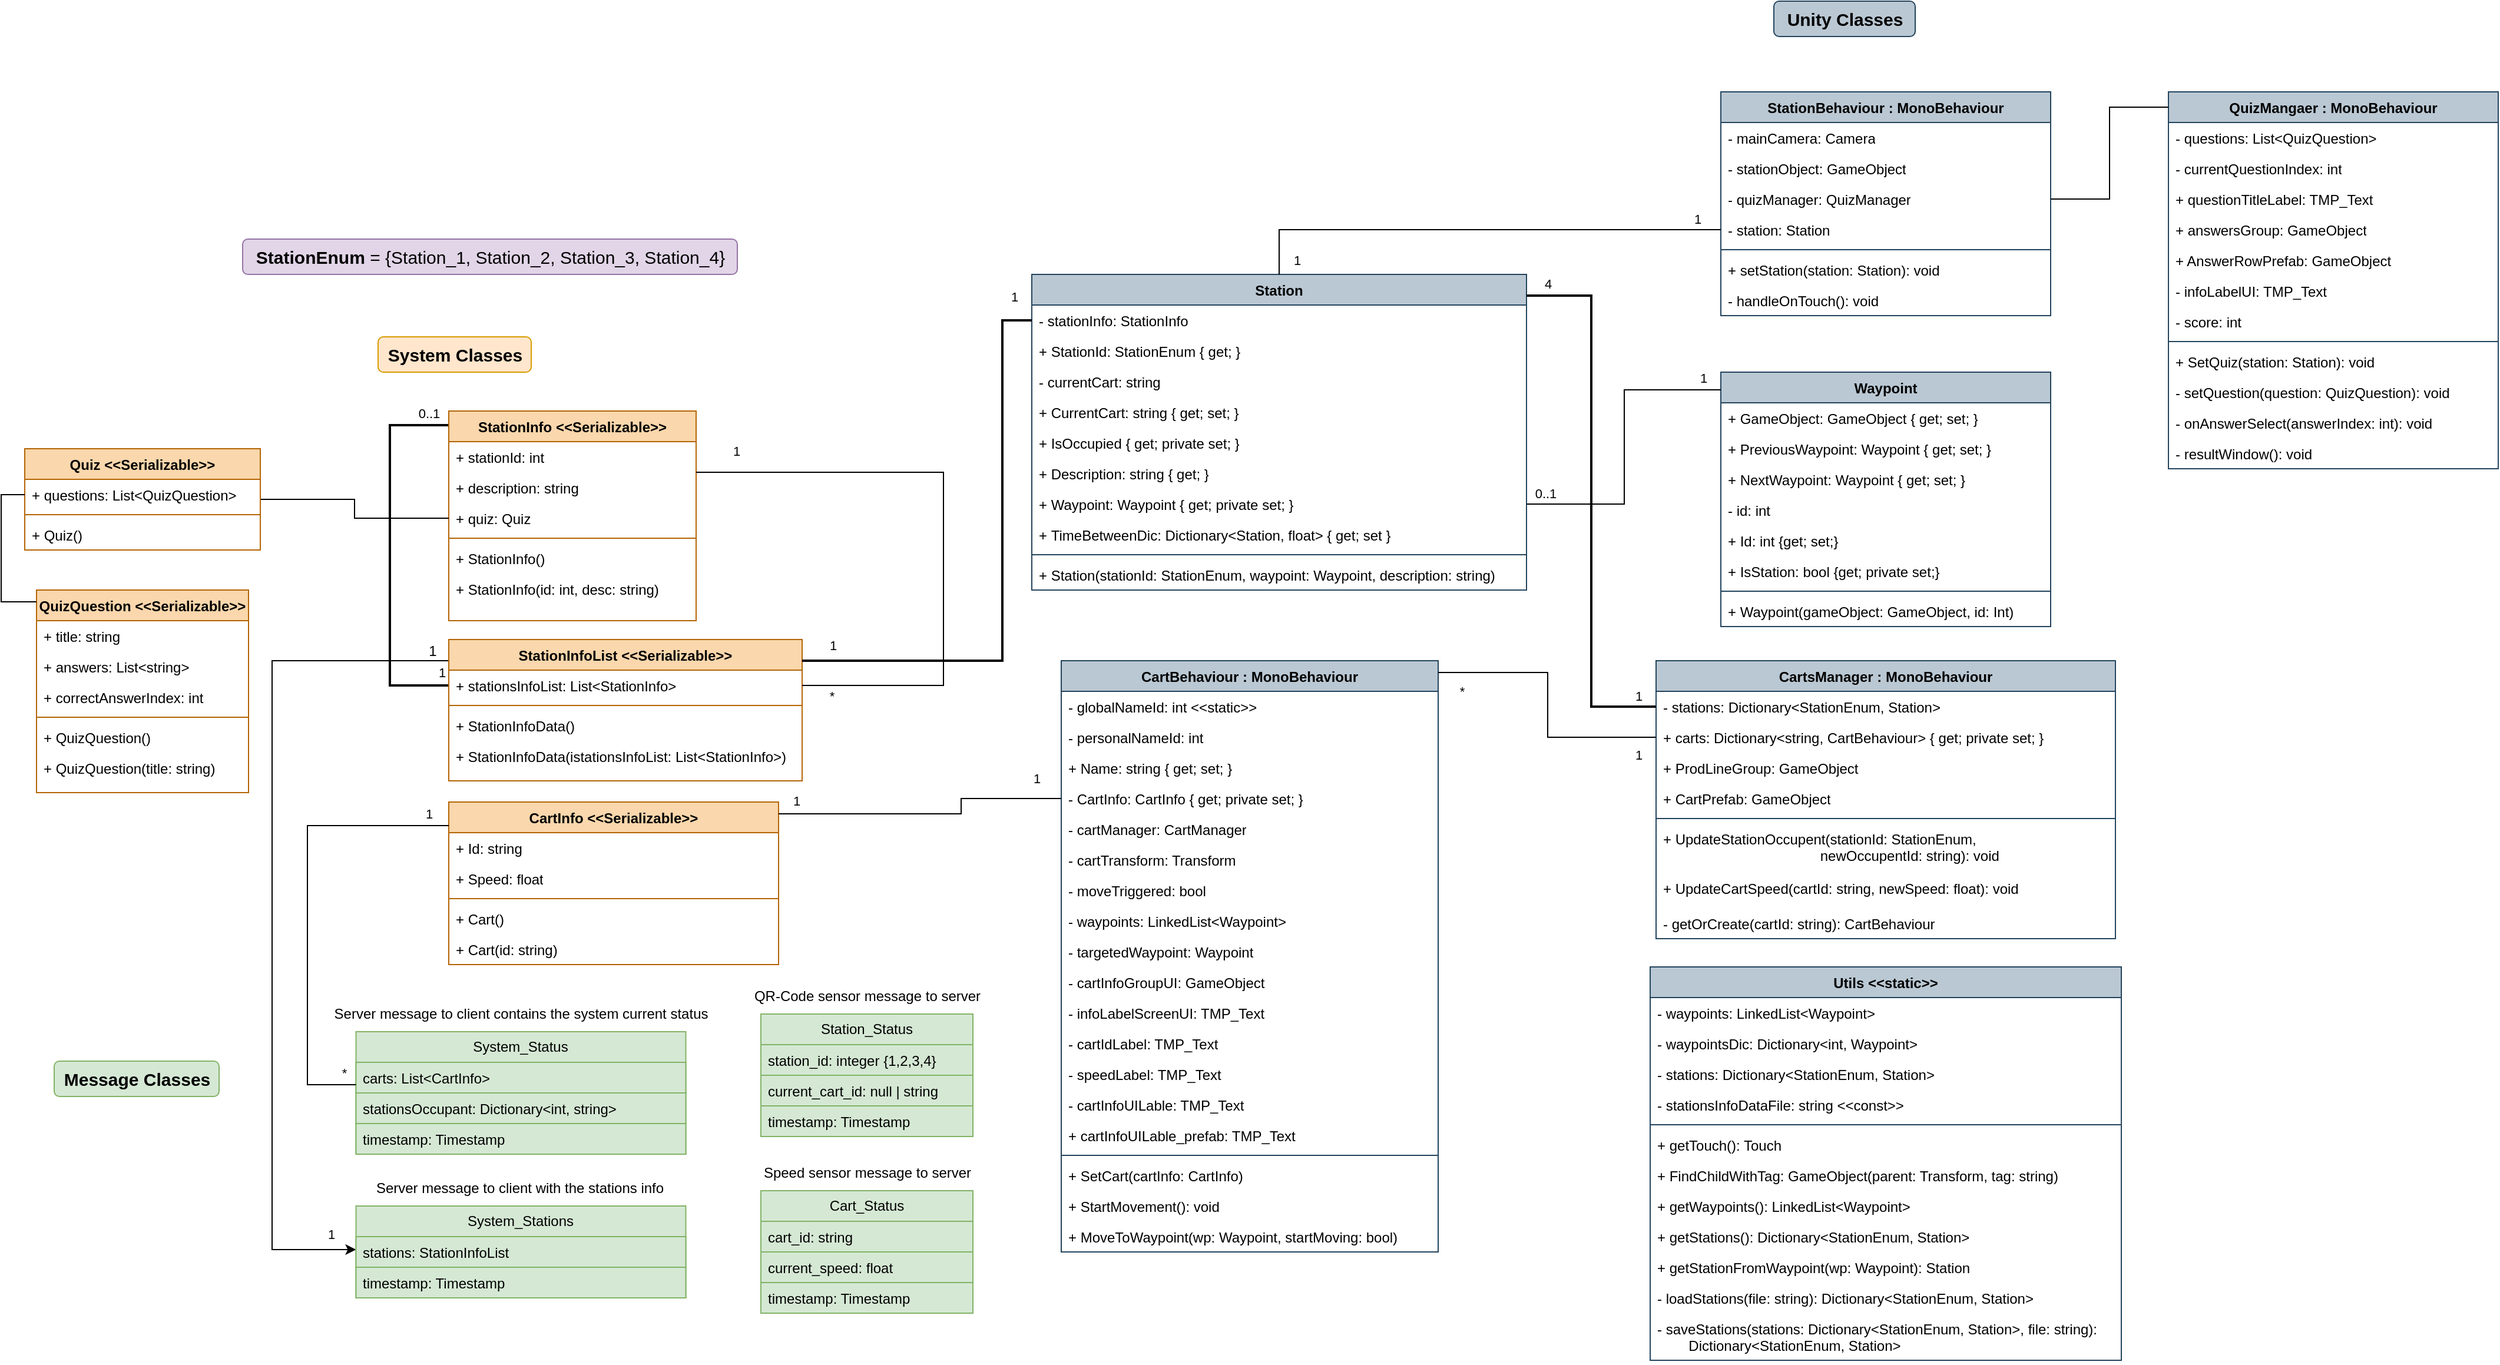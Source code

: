 <mxfile version="26.2.2">
  <diagram name="Page-1" id="-495apB4u3VH4MKOx37l">
    <mxGraphModel dx="2278" dy="1949" grid="1" gridSize="10" guides="1" tooltips="1" connect="1" arrows="1" fold="1" page="1" pageScale="1" pageWidth="850" pageHeight="1100" math="0" shadow="0">
      <root>
        <mxCell id="0" />
        <mxCell id="1" parent="0" />
        <mxCell id="pNiSJEECQ2L3DuqA0wP6-17" style="edgeStyle=orthogonalEdgeStyle;rounded=0;orthogonalLoop=1;jettySize=auto;html=1;endArrow=none;startFill=0;strokeWidth=2;" parent="1" source="vUa0uMAN3GpNdL26qSyd-72" target="vUa0uMAN3GpNdL26qSyd-62" edge="1">
          <mxGeometry relative="1" as="geometry">
            <mxPoint x="130" y="400" as="sourcePoint" />
            <mxPoint x="230" y="170" as="targetPoint" />
            <Array as="points">
              <mxPoint x="130" y="451" />
              <mxPoint x="130" y="230" />
            </Array>
          </mxGeometry>
        </mxCell>
        <mxCell id="pNiSJEECQ2L3DuqA0wP6-18" value="0..1" style="edgeLabel;html=1;align=center;verticalAlign=middle;resizable=0;points=[];" parent="pNiSJEECQ2L3DuqA0wP6-17" vertex="1" connectable="0">
          <mxGeometry x="0.892" y="2" relative="1" as="geometry">
            <mxPoint y="-8" as="offset" />
          </mxGeometry>
        </mxCell>
        <mxCell id="pNiSJEECQ2L3DuqA0wP6-19" value="1" style="edgeLabel;html=1;align=center;verticalAlign=middle;resizable=0;points=[];" parent="pNiSJEECQ2L3DuqA0wP6-17" vertex="1" connectable="0">
          <mxGeometry x="-0.908" relative="1" as="geometry">
            <mxPoint x="9" y="-11" as="offset" />
          </mxGeometry>
        </mxCell>
        <mxCell id="pNiSJEECQ2L3DuqA0wP6-14" style="edgeStyle=orthogonalEdgeStyle;rounded=0;orthogonalLoop=1;jettySize=auto;html=1;endArrow=none;startFill=0;" parent="1" edge="1">
          <mxGeometry relative="1" as="geometry">
            <mxPoint x="590" y="139" as="sourcePoint" />
          </mxGeometry>
        </mxCell>
        <mxCell id="pNiSJEECQ2L3DuqA0wP6-15" value="1" style="edgeLabel;html=1;align=center;verticalAlign=middle;resizable=0;points=[];" parent="pNiSJEECQ2L3DuqA0wP6-14" vertex="1" connectable="0">
          <mxGeometry x="-0.807" y="-2" relative="1" as="geometry">
            <mxPoint x="-4" y="-9" as="offset" />
          </mxGeometry>
        </mxCell>
        <mxCell id="pNiSJEECQ2L3DuqA0wP6-16" value="0..1" style="edgeLabel;html=1;align=center;verticalAlign=middle;resizable=0;points=[];" parent="pNiSJEECQ2L3DuqA0wP6-14" vertex="1" connectable="0">
          <mxGeometry x="0.771" y="-2" relative="1" as="geometry">
            <mxPoint x="-4" y="-13" as="offset" />
          </mxGeometry>
        </mxCell>
        <mxCell id="O9ozzhgNkMJeQq8fcdle-23" value="&lt;b&gt;StationEnum&lt;/b&gt; = {Station_1, Station_2, Station_3, Station_4}" style="text;html=1;align=center;verticalAlign=middle;resizable=0;points=[];autosize=1;strokeColor=#9673a6;fillColor=#e1d5e7;shadow=0;fontStyle=0;rounded=1;fontSize=15;" parent="1" vertex="1">
          <mxGeometry x="5" y="72" width="420" height="30" as="geometry" />
        </mxCell>
        <mxCell id="O9ozzhgNkMJeQq8fcdle-37" value="System_Status" style="swimlane;fontStyle=0;childLayout=stackLayout;horizontal=1;startSize=26;fillColor=#d5e8d4;horizontalStack=0;resizeParent=1;resizeParentMax=0;resizeLast=0;collapsible=1;marginBottom=0;whiteSpace=wrap;html=1;strokeColor=#82b366;" parent="1" vertex="1">
          <mxGeometry x="101.25" y="745" width="280" height="104" as="geometry" />
        </mxCell>
        <mxCell id="O9ozzhgNkMJeQq8fcdle-39" value="carts: List&amp;lt;CartInfo&amp;gt;" style="text;strokeColor=#82b366;fillColor=#d5e8d4;align=left;verticalAlign=top;spacingLeft=4;spacingRight=4;overflow=hidden;rotatable=0;points=[[0,0.5],[1,0.5]];portConstraint=eastwest;whiteSpace=wrap;html=1;" parent="O9ozzhgNkMJeQq8fcdle-37" vertex="1">
          <mxGeometry y="26" width="280" height="26" as="geometry" />
        </mxCell>
        <mxCell id="O9ozzhgNkMJeQq8fcdle-40" value="stationsOccupant: Dictionary&amp;lt;int, string&amp;gt;" style="text;strokeColor=#82b366;fillColor=#d5e8d4;align=left;verticalAlign=top;spacingLeft=4;spacingRight=4;overflow=hidden;rotatable=0;points=[[0,0.5],[1,0.5]];portConstraint=eastwest;whiteSpace=wrap;html=1;" parent="O9ozzhgNkMJeQq8fcdle-37" vertex="1">
          <mxGeometry y="52" width="280" height="26" as="geometry" />
        </mxCell>
        <mxCell id="pNiSJEECQ2L3DuqA0wP6-6" value="timestamp: Timestamp" style="text;strokeColor=#82b366;fillColor=#d5e8d4;align=left;verticalAlign=top;spacingLeft=4;spacingRight=4;overflow=hidden;rotatable=0;points=[[0,0.5],[1,0.5]];portConstraint=eastwest;whiteSpace=wrap;html=1;" parent="O9ozzhgNkMJeQq8fcdle-37" vertex="1">
          <mxGeometry y="78" width="280" height="26" as="geometry" />
        </mxCell>
        <mxCell id="O9ozzhgNkMJeQq8fcdle-41" value="Server message to client contains the system current status" style="text;html=1;align=center;verticalAlign=middle;resizable=0;points=[];autosize=1;strokeColor=none;fillColor=none;" parent="1" vertex="1">
          <mxGeometry x="71.25" y="715" width="340" height="30" as="geometry" />
        </mxCell>
        <mxCell id="pNiSJEECQ2L3DuqA0wP6-1" value="Station_Status" style="swimlane;fontStyle=0;childLayout=stackLayout;horizontal=1;startSize=26;fillColor=#d5e8d4;horizontalStack=0;resizeParent=1;resizeParentMax=0;resizeLast=0;collapsible=1;marginBottom=0;whiteSpace=wrap;html=1;strokeColor=#82b366;" parent="1" vertex="1">
          <mxGeometry x="445" y="730" width="180" height="104" as="geometry" />
        </mxCell>
        <mxCell id="pNiSJEECQ2L3DuqA0wP6-2" value="station_id: integer {1,2,3,4}" style="text;strokeColor=#82b366;fillColor=#d5e8d4;align=left;verticalAlign=top;spacingLeft=4;spacingRight=4;overflow=hidden;rotatable=0;points=[[0,0.5],[1,0.5]];portConstraint=eastwest;whiteSpace=wrap;html=1;" parent="pNiSJEECQ2L3DuqA0wP6-1" vertex="1">
          <mxGeometry y="26" width="180" height="26" as="geometry" />
        </mxCell>
        <mxCell id="pNiSJEECQ2L3DuqA0wP6-3" value="current_cart_id: null | string" style="text;strokeColor=#82b366;fillColor=#d5e8d4;align=left;verticalAlign=top;spacingLeft=4;spacingRight=4;overflow=hidden;rotatable=0;points=[[0,0.5],[1,0.5]];portConstraint=eastwest;whiteSpace=wrap;html=1;" parent="pNiSJEECQ2L3DuqA0wP6-1" vertex="1">
          <mxGeometry y="52" width="180" height="26" as="geometry" />
        </mxCell>
        <mxCell id="pNiSJEECQ2L3DuqA0wP6-4" value="timestamp: Timestamp" style="text;strokeColor=#82b366;fillColor=#d5e8d4;align=left;verticalAlign=top;spacingLeft=4;spacingRight=4;overflow=hidden;rotatable=0;points=[[0,0.5],[1,0.5]];portConstraint=eastwest;whiteSpace=wrap;html=1;" parent="pNiSJEECQ2L3DuqA0wP6-1" vertex="1">
          <mxGeometry y="78" width="180" height="26" as="geometry" />
        </mxCell>
        <mxCell id="pNiSJEECQ2L3DuqA0wP6-5" value="QR-Code sensor message to server" style="text;html=1;align=center;verticalAlign=middle;resizable=0;points=[];autosize=1;strokeColor=none;fillColor=none;" parent="1" vertex="1">
          <mxGeometry x="425" y="700" width="220" height="30" as="geometry" />
        </mxCell>
        <mxCell id="pNiSJEECQ2L3DuqA0wP6-8" value="Cart_Status" style="swimlane;fontStyle=0;childLayout=stackLayout;horizontal=1;startSize=26;fillColor=#d5e8d4;horizontalStack=0;resizeParent=1;resizeParentMax=0;resizeLast=0;collapsible=1;marginBottom=0;whiteSpace=wrap;html=1;strokeColor=#82b366;" parent="1" vertex="1">
          <mxGeometry x="445" y="880" width="180" height="104" as="geometry" />
        </mxCell>
        <mxCell id="pNiSJEECQ2L3DuqA0wP6-9" value="cart_id: string" style="text;strokeColor=#82b366;fillColor=#d5e8d4;align=left;verticalAlign=top;spacingLeft=4;spacingRight=4;overflow=hidden;rotatable=0;points=[[0,0.5],[1,0.5]];portConstraint=eastwest;whiteSpace=wrap;html=1;" parent="pNiSJEECQ2L3DuqA0wP6-8" vertex="1">
          <mxGeometry y="26" width="180" height="26" as="geometry" />
        </mxCell>
        <mxCell id="pNiSJEECQ2L3DuqA0wP6-10" value="current_speed: float" style="text;strokeColor=#82b366;fillColor=#d5e8d4;align=left;verticalAlign=top;spacingLeft=4;spacingRight=4;overflow=hidden;rotatable=0;points=[[0,0.5],[1,0.5]];portConstraint=eastwest;whiteSpace=wrap;html=1;" parent="pNiSJEECQ2L3DuqA0wP6-8" vertex="1">
          <mxGeometry y="52" width="180" height="26" as="geometry" />
        </mxCell>
        <mxCell id="pNiSJEECQ2L3DuqA0wP6-11" value="timestamp: Timestamp" style="text;strokeColor=#82b366;fillColor=#d5e8d4;align=left;verticalAlign=top;spacingLeft=4;spacingRight=4;overflow=hidden;rotatable=0;points=[[0,0.5],[1,0.5]];portConstraint=eastwest;whiteSpace=wrap;html=1;" parent="pNiSJEECQ2L3DuqA0wP6-8" vertex="1">
          <mxGeometry y="78" width="180" height="26" as="geometry" />
        </mxCell>
        <mxCell id="pNiSJEECQ2L3DuqA0wP6-12" value="Speed sensor message to server" style="text;html=1;align=center;verticalAlign=middle;resizable=0;points=[];autosize=1;strokeColor=none;fillColor=none;" parent="1" vertex="1">
          <mxGeometry x="435" y="850" width="200" height="30" as="geometry" />
        </mxCell>
        <mxCell id="vUa0uMAN3GpNdL26qSyd-12" value="Waypoint" style="swimlane;fontStyle=1;align=center;verticalAlign=top;childLayout=stackLayout;horizontal=1;startSize=26;horizontalStack=0;resizeParent=1;resizeParentMax=0;resizeLast=0;collapsible=1;marginBottom=0;whiteSpace=wrap;html=1;fillColor=#bac8d3;strokeColor=#23445d;" parent="1" vertex="1">
          <mxGeometry x="1260" y="185" width="280" height="216" as="geometry" />
        </mxCell>
        <mxCell id="vUa0uMAN3GpNdL26qSyd-17" value="+ GameObject: GameObject&amp;nbsp;{ get; set; }" style="text;strokeColor=none;fillColor=none;align=left;verticalAlign=top;spacingLeft=4;spacingRight=4;overflow=hidden;rotatable=0;points=[[0,0.5],[1,0.5]];portConstraint=eastwest;whiteSpace=wrap;html=1;" parent="vUa0uMAN3GpNdL26qSyd-12" vertex="1">
          <mxGeometry y="26" width="280" height="26" as="geometry" />
        </mxCell>
        <mxCell id="vUa0uMAN3GpNdL26qSyd-20" value="+ PreviousWaypoint: Waypoint&amp;nbsp;{ get; set; }" style="text;strokeColor=none;fillColor=none;align=left;verticalAlign=top;spacingLeft=4;spacingRight=4;overflow=hidden;rotatable=0;points=[[0,0.5],[1,0.5]];portConstraint=eastwest;whiteSpace=wrap;html=1;" parent="vUa0uMAN3GpNdL26qSyd-12" vertex="1">
          <mxGeometry y="52" width="280" height="26" as="geometry" />
        </mxCell>
        <mxCell id="vUa0uMAN3GpNdL26qSyd-21" value="+ NextWaypoint: Waypoint { get; set; }" style="text;strokeColor=none;fillColor=none;align=left;verticalAlign=top;spacingLeft=4;spacingRight=4;overflow=hidden;rotatable=0;points=[[0,0.5],[1,0.5]];portConstraint=eastwest;whiteSpace=wrap;html=1;" parent="vUa0uMAN3GpNdL26qSyd-12" vertex="1">
          <mxGeometry y="78" width="280" height="26" as="geometry" />
        </mxCell>
        <mxCell id="vUa0uMAN3GpNdL26qSyd-16" value="- id: int" style="text;strokeColor=none;fillColor=none;align=left;verticalAlign=top;spacingLeft=4;spacingRight=4;overflow=hidden;rotatable=0;points=[[0,0.5],[1,0.5]];portConstraint=eastwest;whiteSpace=wrap;html=1;" parent="vUa0uMAN3GpNdL26qSyd-12" vertex="1">
          <mxGeometry y="104" width="280" height="26" as="geometry" />
        </mxCell>
        <mxCell id="vUa0uMAN3GpNdL26qSyd-19" value="+ Id: int&amp;nbsp;{get; set;}" style="text;strokeColor=none;fillColor=none;align=left;verticalAlign=top;spacingLeft=4;spacingRight=4;overflow=hidden;rotatable=0;points=[[0,0.5],[1,0.5]];portConstraint=eastwest;whiteSpace=wrap;html=1;" parent="vUa0uMAN3GpNdL26qSyd-12" vertex="1">
          <mxGeometry y="130" width="280" height="26" as="geometry" />
        </mxCell>
        <mxCell id="vUa0uMAN3GpNdL26qSyd-18" value="+ IsStation: bool&amp;nbsp;{get; private set;}" style="text;strokeColor=none;fillColor=none;align=left;verticalAlign=top;spacingLeft=4;spacingRight=4;overflow=hidden;rotatable=0;points=[[0,0.5],[1,0.5]];portConstraint=eastwest;whiteSpace=wrap;html=1;" parent="vUa0uMAN3GpNdL26qSyd-12" vertex="1">
          <mxGeometry y="156" width="280" height="26" as="geometry" />
        </mxCell>
        <mxCell id="vUa0uMAN3GpNdL26qSyd-14" value="" style="line;strokeWidth=1;fillColor=none;align=left;verticalAlign=middle;spacingTop=-1;spacingLeft=3;spacingRight=3;rotatable=0;labelPosition=right;points=[];portConstraint=eastwest;strokeColor=inherit;" parent="vUa0uMAN3GpNdL26qSyd-12" vertex="1">
          <mxGeometry y="182" width="280" height="8" as="geometry" />
        </mxCell>
        <mxCell id="vUa0uMAN3GpNdL26qSyd-15" value="+ Waypoint(gameObject: GameObject, id: Int)" style="text;strokeColor=none;fillColor=none;align=left;verticalAlign=top;spacingLeft=4;spacingRight=4;overflow=hidden;rotatable=0;points=[[0,0.5],[1,0.5]];portConstraint=eastwest;whiteSpace=wrap;html=1;" parent="vUa0uMAN3GpNdL26qSyd-12" vertex="1">
          <mxGeometry y="190" width="280" height="26" as="geometry" />
        </mxCell>
        <mxCell id="vUa0uMAN3GpNdL26qSyd-33" value="Station" style="swimlane;fontStyle=1;align=center;verticalAlign=top;childLayout=stackLayout;horizontal=1;startSize=26;horizontalStack=0;resizeParent=1;resizeParentMax=0;resizeLast=0;collapsible=1;marginBottom=0;whiteSpace=wrap;html=1;fillColor=#bac8d3;strokeColor=#23445d;" parent="1" vertex="1">
          <mxGeometry x="675" y="102" width="420" height="268" as="geometry" />
        </mxCell>
        <mxCell id="of4Y65l_rYeWVmVQLEIv-48" value="- stationInfo: StationInfo" style="text;strokeColor=none;fillColor=none;align=left;verticalAlign=top;spacingLeft=4;spacingRight=4;overflow=hidden;rotatable=0;points=[[0,0.5],[1,0.5]];portConstraint=eastwest;whiteSpace=wrap;html=1;" parent="vUa0uMAN3GpNdL26qSyd-33" vertex="1">
          <mxGeometry y="26" width="420" height="26" as="geometry" />
        </mxCell>
        <mxCell id="vUa0uMAN3GpNdL26qSyd-37" value="+&amp;nbsp;&lt;span style=&quot;background-color: transparent; color: light-dark(rgb(0, 0, 0), rgb(255, 255, 255));&quot;&gt;StationId: &lt;/span&gt;&lt;span style=&quot;background-color: transparent; color: light-dark(rgb(0, 0, 0), rgb(255, 255, 255));&quot;&gt;StationEnum { get; }&lt;/span&gt;" style="text;strokeColor=none;fillColor=none;align=left;verticalAlign=top;spacingLeft=4;spacingRight=4;overflow=hidden;rotatable=0;points=[[0,0.5],[1,0.5]];portConstraint=eastwest;whiteSpace=wrap;html=1;" parent="vUa0uMAN3GpNdL26qSyd-33" vertex="1">
          <mxGeometry y="52" width="420" height="26" as="geometry" />
        </mxCell>
        <mxCell id="vUa0uMAN3GpNdL26qSyd-38" value="- currentCart: string" style="text;strokeColor=none;fillColor=none;align=left;verticalAlign=top;spacingLeft=4;spacingRight=4;overflow=hidden;rotatable=0;points=[[0,0.5],[1,0.5]];portConstraint=eastwest;whiteSpace=wrap;html=1;" parent="vUa0uMAN3GpNdL26qSyd-33" vertex="1">
          <mxGeometry y="78" width="420" height="26" as="geometry" />
        </mxCell>
        <mxCell id="vUa0uMAN3GpNdL26qSyd-42" value="+ CurrentCart: string { get; set; }" style="text;strokeColor=none;fillColor=none;align=left;verticalAlign=top;spacingLeft=4;spacingRight=4;overflow=hidden;rotatable=0;points=[[0,0.5],[1,0.5]];portConstraint=eastwest;whiteSpace=wrap;html=1;" parent="vUa0uMAN3GpNdL26qSyd-33" vertex="1">
          <mxGeometry y="104" width="420" height="26" as="geometry" />
        </mxCell>
        <mxCell id="vUa0uMAN3GpNdL26qSyd-43" value="+ IsOccupied { get; private set; }" style="text;strokeColor=none;fillColor=none;align=left;verticalAlign=top;spacingLeft=4;spacingRight=4;overflow=hidden;rotatable=0;points=[[0,0.5],[1,0.5]];portConstraint=eastwest;whiteSpace=wrap;html=1;" parent="vUa0uMAN3GpNdL26qSyd-33" vertex="1">
          <mxGeometry y="130" width="420" height="26" as="geometry" />
        </mxCell>
        <mxCell id="of4Y65l_rYeWVmVQLEIv-49" value="+ Description: string { get; }" style="text;strokeColor=none;fillColor=none;align=left;verticalAlign=top;spacingLeft=4;spacingRight=4;overflow=hidden;rotatable=0;points=[[0,0.5],[1,0.5]];portConstraint=eastwest;whiteSpace=wrap;html=1;" parent="vUa0uMAN3GpNdL26qSyd-33" vertex="1">
          <mxGeometry y="156" width="420" height="26" as="geometry" />
        </mxCell>
        <mxCell id="vUa0uMAN3GpNdL26qSyd-44" value="+ Waypoint: Waypoint&amp;nbsp;&lt;span style=&quot;background-color: transparent; color: light-dark(rgb(0, 0, 0), rgb(255, 255, 255));&quot;&gt;{ get;&amp;nbsp;&lt;/span&gt;private&amp;nbsp;&lt;span style=&quot;background-color: transparent; color: light-dark(rgb(0, 0, 0), rgb(255, 255, 255));&quot;&gt;set; }&lt;/span&gt;" style="text;strokeColor=none;fillColor=none;align=left;verticalAlign=top;spacingLeft=4;spacingRight=4;overflow=hidden;rotatable=0;points=[[0,0.5],[1,0.5]];portConstraint=eastwest;whiteSpace=wrap;html=1;" parent="vUa0uMAN3GpNdL26qSyd-33" vertex="1">
          <mxGeometry y="182" width="420" height="26" as="geometry" />
        </mxCell>
        <mxCell id="vUa0uMAN3GpNdL26qSyd-46" value="+&amp;nbsp;TimeBetweenDic: Dictionary&amp;lt;Station, float&amp;gt; { get; set }" style="text;strokeColor=none;fillColor=none;align=left;verticalAlign=top;spacingLeft=4;spacingRight=4;overflow=hidden;rotatable=0;points=[[0,0.5],[1,0.5]];portConstraint=eastwest;whiteSpace=wrap;html=1;" parent="vUa0uMAN3GpNdL26qSyd-33" vertex="1">
          <mxGeometry y="208" width="420" height="26" as="geometry" />
        </mxCell>
        <mxCell id="vUa0uMAN3GpNdL26qSyd-40" value="" style="line;strokeWidth=1;fillColor=none;align=left;verticalAlign=middle;spacingTop=-1;spacingLeft=3;spacingRight=3;rotatable=0;labelPosition=right;points=[];portConstraint=eastwest;strokeColor=inherit;" parent="vUa0uMAN3GpNdL26qSyd-33" vertex="1">
          <mxGeometry y="234" width="420" height="8" as="geometry" />
        </mxCell>
        <mxCell id="vUa0uMAN3GpNdL26qSyd-41" value="&lt;div&gt;+ Station(stationId: StationEnum, waypoint: Waypoint, description: string)&lt;/div&gt;&lt;div&gt;&lt;br&gt;&lt;/div&gt;" style="text;strokeColor=none;fillColor=none;align=left;verticalAlign=top;spacingLeft=4;spacingRight=4;overflow=hidden;rotatable=0;points=[[0,0.5],[1,0.5]];portConstraint=eastwest;whiteSpace=wrap;html=1;" parent="vUa0uMAN3GpNdL26qSyd-33" vertex="1">
          <mxGeometry y="242" width="420" height="26" as="geometry" />
        </mxCell>
        <mxCell id="vUa0uMAN3GpNdL26qSyd-49" value="&lt;b&gt;Utils&amp;nbsp;&lt;/b&gt;&lt;span style=&quot;font-weight: 400; text-align: left;&quot;&gt;&lt;b&gt;&amp;lt;&amp;lt;static&amp;gt;&amp;gt;&lt;/b&gt;&lt;/span&gt;" style="swimlane;fontStyle=1;align=center;verticalAlign=top;childLayout=stackLayout;horizontal=1;startSize=26;horizontalStack=0;resizeParent=1;resizeParentMax=0;resizeLast=0;collapsible=1;marginBottom=0;whiteSpace=wrap;html=1;fillColor=#bac8d3;strokeColor=#23445d;" parent="1" vertex="1">
          <mxGeometry x="1200" y="690" width="400" height="334" as="geometry" />
        </mxCell>
        <mxCell id="vUa0uMAN3GpNdL26qSyd-50" value="- waypoints: LinkedList&amp;lt;Waypoint&amp;gt;" style="text;strokeColor=none;fillColor=none;align=left;verticalAlign=top;spacingLeft=4;spacingRight=4;overflow=hidden;rotatable=0;points=[[0,0.5],[1,0.5]];portConstraint=eastwest;whiteSpace=wrap;html=1;" parent="vUa0uMAN3GpNdL26qSyd-49" vertex="1">
          <mxGeometry y="26" width="400" height="26" as="geometry" />
        </mxCell>
        <mxCell id="vUa0uMAN3GpNdL26qSyd-60" value="- waypointsDic: Dictionary&amp;lt;int, Waypoint&amp;gt;" style="text;strokeColor=none;fillColor=none;align=left;verticalAlign=top;spacingLeft=4;spacingRight=4;overflow=hidden;rotatable=0;points=[[0,0.5],[1,0.5]];portConstraint=eastwest;whiteSpace=wrap;html=1;" parent="vUa0uMAN3GpNdL26qSyd-49" vertex="1">
          <mxGeometry y="52" width="400" height="26" as="geometry" />
        </mxCell>
        <mxCell id="vUa0uMAN3GpNdL26qSyd-51" value="- stations: Dictionary&amp;lt;StationEnum, Station&amp;gt;" style="text;strokeColor=none;fillColor=none;align=left;verticalAlign=top;spacingLeft=4;spacingRight=4;overflow=hidden;rotatable=0;points=[[0,0.5],[1,0.5]];portConstraint=eastwest;whiteSpace=wrap;html=1;" parent="vUa0uMAN3GpNdL26qSyd-49" vertex="1">
          <mxGeometry y="78" width="400" height="26" as="geometry" />
        </mxCell>
        <mxCell id="vUa0uMAN3GpNdL26qSyd-77" value="-&amp;nbsp;stationsInfoDataFile: string &amp;lt;&amp;lt;const&amp;gt;&amp;gt;" style="text;strokeColor=none;fillColor=none;align=left;verticalAlign=top;spacingLeft=4;spacingRight=4;overflow=hidden;rotatable=0;points=[[0,0.5],[1,0.5]];portConstraint=eastwest;whiteSpace=wrap;html=1;" parent="vUa0uMAN3GpNdL26qSyd-49" vertex="1">
          <mxGeometry y="104" width="400" height="26" as="geometry" />
        </mxCell>
        <mxCell id="vUa0uMAN3GpNdL26qSyd-56" value="" style="line;strokeWidth=1;fillColor=none;align=left;verticalAlign=middle;spacingTop=-1;spacingLeft=3;spacingRight=3;rotatable=0;labelPosition=right;points=[];portConstraint=eastwest;strokeColor=inherit;" parent="vUa0uMAN3GpNdL26qSyd-49" vertex="1">
          <mxGeometry y="130" width="400" height="8" as="geometry" />
        </mxCell>
        <mxCell id="vUa0uMAN3GpNdL26qSyd-57" value="+ getTouch(): Touch" style="text;strokeColor=none;fillColor=none;align=left;verticalAlign=top;spacingLeft=4;spacingRight=4;overflow=hidden;rotatable=0;points=[[0,0.5],[1,0.5]];portConstraint=eastwest;whiteSpace=wrap;html=1;" parent="vUa0uMAN3GpNdL26qSyd-49" vertex="1">
          <mxGeometry y="138" width="400" height="26" as="geometry" />
        </mxCell>
        <mxCell id="of4Y65l_rYeWVmVQLEIv-37" value="+&amp;nbsp;FindChildWithTag: GameObject(parent: Transform, tag: string)" style="text;strokeColor=none;fillColor=none;align=left;verticalAlign=top;spacingLeft=4;spacingRight=4;overflow=hidden;rotatable=0;points=[[0,0.5],[1,0.5]];portConstraint=eastwest;whiteSpace=wrap;html=1;" parent="vUa0uMAN3GpNdL26qSyd-49" vertex="1">
          <mxGeometry y="164" width="400" height="26" as="geometry" />
        </mxCell>
        <mxCell id="vUa0uMAN3GpNdL26qSyd-58" value="+ getWaypoints(): LinkedList&amp;lt;Waypoint&amp;gt;" style="text;strokeColor=none;fillColor=none;align=left;verticalAlign=top;spacingLeft=4;spacingRight=4;overflow=hidden;rotatable=0;points=[[0,0.5],[1,0.5]];portConstraint=eastwest;whiteSpace=wrap;html=1;" parent="vUa0uMAN3GpNdL26qSyd-49" vertex="1">
          <mxGeometry y="190" width="400" height="26" as="geometry" />
        </mxCell>
        <mxCell id="vUa0uMAN3GpNdL26qSyd-78" value="+ getStations(): Dictionary&amp;lt;StationEnum, Station&amp;gt;" style="text;strokeColor=none;fillColor=none;align=left;verticalAlign=top;spacingLeft=4;spacingRight=4;overflow=hidden;rotatable=0;points=[[0,0.5],[1,0.5]];portConstraint=eastwest;whiteSpace=wrap;html=1;" parent="vUa0uMAN3GpNdL26qSyd-49" vertex="1">
          <mxGeometry y="216" width="400" height="26" as="geometry" />
        </mxCell>
        <mxCell id="of4Y65l_rYeWVmVQLEIv-38" value="+&amp;nbsp;getStationFromWaypoint(wp: Waypoint): Station" style="text;strokeColor=none;fillColor=none;align=left;verticalAlign=top;spacingLeft=4;spacingRight=4;overflow=hidden;rotatable=0;points=[[0,0.5],[1,0.5]];portConstraint=eastwest;whiteSpace=wrap;html=1;" parent="vUa0uMAN3GpNdL26qSyd-49" vertex="1">
          <mxGeometry y="242" width="400" height="26" as="geometry" />
        </mxCell>
        <mxCell id="vUa0uMAN3GpNdL26qSyd-59" value="-&amp;nbsp;loadStations(file: string): Dictionary&amp;lt;StationEnum, Station&amp;gt;" style="text;strokeColor=none;fillColor=none;align=left;verticalAlign=top;spacingLeft=4;spacingRight=4;overflow=hidden;rotatable=0;points=[[0,0.5],[1,0.5]];portConstraint=eastwest;whiteSpace=wrap;html=1;" parent="vUa0uMAN3GpNdL26qSyd-49" vertex="1">
          <mxGeometry y="268" width="400" height="26" as="geometry" />
        </mxCell>
        <mxCell id="vUa0uMAN3GpNdL26qSyd-61" value="- saveStations(stations: Dictionary&amp;lt;StationEnum, Station&amp;gt;,&amp;nbsp;&lt;span style=&quot;background-color: transparent; color: light-dark(rgb(0, 0, 0), rgb(255, 255, 255));&quot;&gt;file: string):&lt;/span&gt;&lt;div&gt;&lt;span style=&quot;background-color: transparent; color: light-dark(rgb(0, 0, 0), rgb(255, 255, 255));&quot;&gt;&lt;span style=&quot;white-space: pre;&quot;&gt;&#x9;&lt;/span&gt;Dictionary&amp;lt;StationEnum, Station&amp;gt;&lt;/span&gt;&lt;/div&gt;" style="text;strokeColor=none;fillColor=none;align=left;verticalAlign=top;spacingLeft=4;spacingRight=4;overflow=hidden;rotatable=0;points=[[0,0.5],[1,0.5]];portConstraint=eastwest;whiteSpace=wrap;html=1;" parent="vUa0uMAN3GpNdL26qSyd-49" vertex="1">
          <mxGeometry y="294" width="400" height="40" as="geometry" />
        </mxCell>
        <mxCell id="vUa0uMAN3GpNdL26qSyd-62" value="&lt;b&gt;StationInfo&amp;nbsp;&lt;/b&gt;&lt;span style=&quot;font-weight: 400; text-align: left;&quot;&gt;&lt;b&gt;&amp;lt;&amp;lt;Serializable&amp;gt;&amp;gt;&lt;/b&gt;&lt;/span&gt;" style="swimlane;fontStyle=1;align=center;verticalAlign=top;childLayout=stackLayout;horizontal=1;startSize=26;horizontalStack=0;resizeParent=1;resizeParentMax=0;resizeLast=0;collapsible=1;marginBottom=0;whiteSpace=wrap;html=1;fillColor=#fad7ac;strokeColor=#b46504;" parent="1" vertex="1">
          <mxGeometry x="180" y="218" width="210" height="178" as="geometry" />
        </mxCell>
        <mxCell id="vUa0uMAN3GpNdL26qSyd-63" value="+ stationId: int" style="text;strokeColor=none;fillColor=none;align=left;verticalAlign=top;spacingLeft=4;spacingRight=4;overflow=hidden;rotatable=0;points=[[0,0.5],[1,0.5]];portConstraint=eastwest;whiteSpace=wrap;html=1;" parent="vUa0uMAN3GpNdL26qSyd-62" vertex="1">
          <mxGeometry y="26" width="210" height="26" as="geometry" />
        </mxCell>
        <mxCell id="vUa0uMAN3GpNdL26qSyd-65" value="+ description: string" style="text;strokeColor=none;fillColor=none;align=left;verticalAlign=top;spacingLeft=4;spacingRight=4;overflow=hidden;rotatable=0;points=[[0,0.5],[1,0.5]];portConstraint=eastwest;whiteSpace=wrap;html=1;" parent="vUa0uMAN3GpNdL26qSyd-62" vertex="1">
          <mxGeometry y="52" width="210" height="26" as="geometry" />
        </mxCell>
        <mxCell id="oYJuxtRBw6jAws7nJLiH-19" value="+ quiz: Quiz" style="text;strokeColor=none;fillColor=none;align=left;verticalAlign=top;spacingLeft=4;spacingRight=4;overflow=hidden;rotatable=0;points=[[0,0.5],[1,0.5]];portConstraint=eastwest;whiteSpace=wrap;html=1;" parent="vUa0uMAN3GpNdL26qSyd-62" vertex="1">
          <mxGeometry y="78" width="210" height="26" as="geometry" />
        </mxCell>
        <mxCell id="vUa0uMAN3GpNdL26qSyd-66" value="" style="line;strokeWidth=1;fillColor=none;align=left;verticalAlign=middle;spacingTop=-1;spacingLeft=3;spacingRight=3;rotatable=0;labelPosition=right;points=[];portConstraint=eastwest;strokeColor=inherit;" parent="vUa0uMAN3GpNdL26qSyd-62" vertex="1">
          <mxGeometry y="104" width="210" height="8" as="geometry" />
        </mxCell>
        <mxCell id="vUa0uMAN3GpNdL26qSyd-69" value="+&amp;nbsp;StationInfo()" style="text;strokeColor=none;fillColor=none;align=left;verticalAlign=top;spacingLeft=4;spacingRight=4;overflow=hidden;rotatable=0;points=[[0,0.5],[1,0.5]];portConstraint=eastwest;whiteSpace=wrap;html=1;" parent="vUa0uMAN3GpNdL26qSyd-62" vertex="1">
          <mxGeometry y="112" width="210" height="26" as="geometry" />
        </mxCell>
        <mxCell id="vUa0uMAN3GpNdL26qSyd-70" value="+&amp;nbsp;StationInfo(id: int, desc: string)" style="text;strokeColor=none;fillColor=none;align=left;verticalAlign=top;spacingLeft=4;spacingRight=4;overflow=hidden;rotatable=0;points=[[0,0.5],[1,0.5]];portConstraint=eastwest;whiteSpace=wrap;html=1;" parent="vUa0uMAN3GpNdL26qSyd-62" vertex="1">
          <mxGeometry y="138" width="210" height="40" as="geometry" />
        </mxCell>
        <mxCell id="oYJuxtRBw6jAws7nJLiH-55" style="edgeStyle=orthogonalEdgeStyle;rounded=0;orthogonalLoop=1;jettySize=auto;html=1;" parent="1" source="vUa0uMAN3GpNdL26qSyd-71" target="oYJuxtRBw6jAws7nJLiH-52" edge="1">
          <mxGeometry relative="1" as="geometry">
            <Array as="points">
              <mxPoint x="30" y="430" />
              <mxPoint x="30" y="930" />
            </Array>
          </mxGeometry>
        </mxCell>
        <mxCell id="oYJuxtRBw6jAws7nJLiH-56" value="1" style="edgeLabel;html=1;align=center;verticalAlign=middle;resizable=0;points=[];" parent="oYJuxtRBw6jAws7nJLiH-55" vertex="1" connectable="0">
          <mxGeometry x="0.944" y="1" relative="1" as="geometry">
            <mxPoint x="-1" y="-12" as="offset" />
          </mxGeometry>
        </mxCell>
        <mxCell id="vUa0uMAN3GpNdL26qSyd-71" value="StationInfoList&amp;nbsp;&lt;span style=&quot;font-weight: 400; text-align: left;&quot;&gt;&lt;b&gt;&amp;lt;&amp;lt;Serializable&amp;gt;&amp;gt;&lt;/b&gt;&lt;/span&gt;" style="swimlane;fontStyle=1;align=center;verticalAlign=top;childLayout=stackLayout;horizontal=1;startSize=26;horizontalStack=0;resizeParent=1;resizeParentMax=0;resizeLast=0;collapsible=1;marginBottom=0;whiteSpace=wrap;html=1;fillColor=#fad7ac;strokeColor=#b46504;" parent="1" vertex="1">
          <mxGeometry x="180" y="412" width="300" height="120" as="geometry" />
        </mxCell>
        <mxCell id="vUa0uMAN3GpNdL26qSyd-72" value="+ stationsInfoList: List&amp;lt;StationInfo&amp;gt;" style="text;strokeColor=none;fillColor=none;align=left;verticalAlign=top;spacingLeft=4;spacingRight=4;overflow=hidden;rotatable=0;points=[[0,0.5],[1,0.5]];portConstraint=eastwest;whiteSpace=wrap;html=1;" parent="vUa0uMAN3GpNdL26qSyd-71" vertex="1">
          <mxGeometry y="26" width="300" height="26" as="geometry" />
        </mxCell>
        <mxCell id="vUa0uMAN3GpNdL26qSyd-74" value="" style="line;strokeWidth=1;fillColor=none;align=left;verticalAlign=middle;spacingTop=-1;spacingLeft=3;spacingRight=3;rotatable=0;labelPosition=right;points=[];portConstraint=eastwest;strokeColor=inherit;" parent="vUa0uMAN3GpNdL26qSyd-71" vertex="1">
          <mxGeometry y="52" width="300" height="8" as="geometry" />
        </mxCell>
        <mxCell id="vUa0uMAN3GpNdL26qSyd-75" value="+&amp;nbsp;StationInfoData()" style="text;strokeColor=none;fillColor=none;align=left;verticalAlign=top;spacingLeft=4;spacingRight=4;overflow=hidden;rotatable=0;points=[[0,0.5],[1,0.5]];portConstraint=eastwest;whiteSpace=wrap;html=1;" parent="vUa0uMAN3GpNdL26qSyd-71" vertex="1">
          <mxGeometry y="60" width="300" height="26" as="geometry" />
        </mxCell>
        <mxCell id="vUa0uMAN3GpNdL26qSyd-76" value="+&amp;nbsp;StationInfoData(istationsInfoList: List&amp;lt;StationInfo&amp;gt;)" style="text;strokeColor=none;fillColor=none;align=left;verticalAlign=top;spacingLeft=4;spacingRight=4;overflow=hidden;rotatable=0;points=[[0,0.5],[1,0.5]];portConstraint=eastwest;whiteSpace=wrap;html=1;" parent="vUa0uMAN3GpNdL26qSyd-71" vertex="1">
          <mxGeometry y="86" width="300" height="34" as="geometry" />
        </mxCell>
        <mxCell id="of4Y65l_rYeWVmVQLEIv-1" value="CartInfo&amp;nbsp;&lt;span style=&quot;text-align: left;&quot;&gt;&amp;lt;&amp;lt;Serializable&amp;gt;&amp;gt;&lt;/span&gt;" style="swimlane;fontStyle=1;align=center;verticalAlign=top;childLayout=stackLayout;horizontal=1;startSize=26;horizontalStack=0;resizeParent=1;resizeParentMax=0;resizeLast=0;collapsible=1;marginBottom=0;whiteSpace=wrap;html=1;fillColor=#fad7ac;strokeColor=#b46504;" parent="1" vertex="1">
          <mxGeometry x="180" y="550" width="280" height="138" as="geometry" />
        </mxCell>
        <mxCell id="of4Y65l_rYeWVmVQLEIv-4" value="+ Id: string" style="text;strokeColor=none;fillColor=none;align=left;verticalAlign=top;spacingLeft=4;spacingRight=4;overflow=hidden;rotatable=0;points=[[0,0.5],[1,0.5]];portConstraint=eastwest;whiteSpace=wrap;html=1;" parent="of4Y65l_rYeWVmVQLEIv-1" vertex="1">
          <mxGeometry y="26" width="280" height="26" as="geometry" />
        </mxCell>
        <mxCell id="of4Y65l_rYeWVmVQLEIv-6" value="+ Speed: float" style="text;strokeColor=none;fillColor=none;align=left;verticalAlign=top;spacingLeft=4;spacingRight=4;overflow=hidden;rotatable=0;points=[[0,0.5],[1,0.5]];portConstraint=eastwest;whiteSpace=wrap;html=1;" parent="of4Y65l_rYeWVmVQLEIv-1" vertex="1">
          <mxGeometry y="52" width="280" height="26" as="geometry" />
        </mxCell>
        <mxCell id="of4Y65l_rYeWVmVQLEIv-8" value="" style="line;strokeWidth=1;fillColor=none;align=left;verticalAlign=middle;spacingTop=-1;spacingLeft=3;spacingRight=3;rotatable=0;labelPosition=right;points=[];portConstraint=eastwest;strokeColor=inherit;" parent="of4Y65l_rYeWVmVQLEIv-1" vertex="1">
          <mxGeometry y="78" width="280" height="8" as="geometry" />
        </mxCell>
        <mxCell id="of4Y65l_rYeWVmVQLEIv-9" value="+ Cart()" style="text;strokeColor=none;fillColor=none;align=left;verticalAlign=top;spacingLeft=4;spacingRight=4;overflow=hidden;rotatable=0;points=[[0,0.5],[1,0.5]];portConstraint=eastwest;whiteSpace=wrap;html=1;" parent="of4Y65l_rYeWVmVQLEIv-1" vertex="1">
          <mxGeometry y="86" width="280" height="26" as="geometry" />
        </mxCell>
        <mxCell id="of4Y65l_rYeWVmVQLEIv-10" value="+ Cart(id: string)" style="text;strokeColor=none;fillColor=none;align=left;verticalAlign=top;spacingLeft=4;spacingRight=4;overflow=hidden;rotatable=0;points=[[0,0.5],[1,0.5]];portConstraint=eastwest;whiteSpace=wrap;html=1;" parent="of4Y65l_rYeWVmVQLEIv-1" vertex="1">
          <mxGeometry y="112" width="280" height="26" as="geometry" />
        </mxCell>
        <mxCell id="of4Y65l_rYeWVmVQLEIv-12" value="CartBehaviour : MonoBehaviour" style="swimlane;fontStyle=1;align=center;verticalAlign=top;childLayout=stackLayout;horizontal=1;startSize=26;horizontalStack=0;resizeParent=1;resizeParentMax=0;resizeLast=0;collapsible=1;marginBottom=0;whiteSpace=wrap;html=1;fillColor=#bac8d3;strokeColor=#23445d;" parent="1" vertex="1">
          <mxGeometry x="700" y="430" width="320" height="502" as="geometry" />
        </mxCell>
        <mxCell id="of4Y65l_rYeWVmVQLEIv-13" value="- globalNameId: int &amp;lt;&amp;lt;static&amp;gt;&amp;gt;" style="text;strokeColor=none;fillColor=none;align=left;verticalAlign=top;spacingLeft=4;spacingRight=4;overflow=hidden;rotatable=0;points=[[0,0.5],[1,0.5]];portConstraint=eastwest;whiteSpace=wrap;html=1;" parent="of4Y65l_rYeWVmVQLEIv-12" vertex="1">
          <mxGeometry y="26" width="320" height="26" as="geometry" />
        </mxCell>
        <mxCell id="of4Y65l_rYeWVmVQLEIv-14" value="- personalNameId: int" style="text;strokeColor=none;fillColor=none;align=left;verticalAlign=top;spacingLeft=4;spacingRight=4;overflow=hidden;rotatable=0;points=[[0,0.5],[1,0.5]];portConstraint=eastwest;whiteSpace=wrap;html=1;" parent="of4Y65l_rYeWVmVQLEIv-12" vertex="1">
          <mxGeometry y="52" width="320" height="26" as="geometry" />
        </mxCell>
        <mxCell id="of4Y65l_rYeWVmVQLEIv-16" value="+ Name: string { get; set; }" style="text;strokeColor=none;fillColor=none;align=left;verticalAlign=top;spacingLeft=4;spacingRight=4;overflow=hidden;rotatable=0;points=[[0,0.5],[1,0.5]];portConstraint=eastwest;whiteSpace=wrap;html=1;" parent="of4Y65l_rYeWVmVQLEIv-12" vertex="1">
          <mxGeometry y="78" width="320" height="26" as="geometry" />
        </mxCell>
        <mxCell id="of4Y65l_rYeWVmVQLEIv-26" value="- CartInfo: CartInfo { get; private set; }" style="text;strokeColor=none;fillColor=none;align=left;verticalAlign=top;spacingLeft=4;spacingRight=4;overflow=hidden;rotatable=0;points=[[0,0.5],[1,0.5]];portConstraint=eastwest;whiteSpace=wrap;html=1;" parent="of4Y65l_rYeWVmVQLEIv-12" vertex="1">
          <mxGeometry y="104" width="320" height="26" as="geometry" />
        </mxCell>
        <mxCell id="of4Y65l_rYeWVmVQLEIv-29" value="- cartManager:&amp;nbsp;&lt;span style=&quot;background-color: transparent; color: light-dark(rgb(0, 0, 0), rgb(255, 255, 255));&quot;&gt;CartManager&lt;/span&gt;" style="text;strokeColor=none;fillColor=none;align=left;verticalAlign=top;spacingLeft=4;spacingRight=4;overflow=hidden;rotatable=0;points=[[0,0.5],[1,0.5]];portConstraint=eastwest;whiteSpace=wrap;html=1;" parent="of4Y65l_rYeWVmVQLEIv-12" vertex="1">
          <mxGeometry y="130" width="320" height="26" as="geometry" />
        </mxCell>
        <mxCell id="of4Y65l_rYeWVmVQLEIv-17" value="- cartTransform: Transform" style="text;strokeColor=none;fillColor=none;align=left;verticalAlign=top;spacingLeft=4;spacingRight=4;overflow=hidden;rotatable=0;points=[[0,0.5],[1,0.5]];portConstraint=eastwest;whiteSpace=wrap;html=1;" parent="of4Y65l_rYeWVmVQLEIv-12" vertex="1">
          <mxGeometry y="156" width="320" height="26" as="geometry" />
        </mxCell>
        <mxCell id="of4Y65l_rYeWVmVQLEIv-23" value="- moveTriggered: bool" style="text;strokeColor=none;fillColor=none;align=left;verticalAlign=top;spacingLeft=4;spacingRight=4;overflow=hidden;rotatable=0;points=[[0,0.5],[1,0.5]];portConstraint=eastwest;whiteSpace=wrap;html=1;" parent="of4Y65l_rYeWVmVQLEIv-12" vertex="1">
          <mxGeometry y="182" width="320" height="26" as="geometry" />
        </mxCell>
        <mxCell id="of4Y65l_rYeWVmVQLEIv-24" value="- waypoints: LinkedList&amp;lt;Waypoint&amp;gt;" style="text;strokeColor=none;fillColor=none;align=left;verticalAlign=top;spacingLeft=4;spacingRight=4;overflow=hidden;rotatable=0;points=[[0,0.5],[1,0.5]];portConstraint=eastwest;whiteSpace=wrap;html=1;" parent="of4Y65l_rYeWVmVQLEIv-12" vertex="1">
          <mxGeometry y="208" width="320" height="26" as="geometry" />
        </mxCell>
        <mxCell id="of4Y65l_rYeWVmVQLEIv-25" value="- targetedWaypoint: Waypoint" style="text;strokeColor=none;fillColor=none;align=left;verticalAlign=top;spacingLeft=4;spacingRight=4;overflow=hidden;rotatable=0;points=[[0,0.5],[1,0.5]];portConstraint=eastwest;whiteSpace=wrap;html=1;" parent="of4Y65l_rYeWVmVQLEIv-12" vertex="1">
          <mxGeometry y="234" width="320" height="26" as="geometry" />
        </mxCell>
        <mxCell id="of4Y65l_rYeWVmVQLEIv-31" value="- cartInfoGroupUI: GameObject" style="text;strokeColor=none;fillColor=none;align=left;verticalAlign=top;spacingLeft=4;spacingRight=4;overflow=hidden;rotatable=0;points=[[0,0.5],[1,0.5]];portConstraint=eastwest;whiteSpace=wrap;html=1;" parent="of4Y65l_rYeWVmVQLEIv-12" vertex="1">
          <mxGeometry y="260" width="320" height="26" as="geometry" />
        </mxCell>
        <mxCell id="of4Y65l_rYeWVmVQLEIv-27" value="- infoLabelScreenUI: TMP_Text" style="text;strokeColor=none;fillColor=none;align=left;verticalAlign=top;spacingLeft=4;spacingRight=4;overflow=hidden;rotatable=0;points=[[0,0.5],[1,0.5]];portConstraint=eastwest;whiteSpace=wrap;html=1;" parent="of4Y65l_rYeWVmVQLEIv-12" vertex="1">
          <mxGeometry y="286" width="320" height="26" as="geometry" />
        </mxCell>
        <mxCell id="of4Y65l_rYeWVmVQLEIv-21" value="- cartIdLabel: TMP_Text" style="text;strokeColor=none;fillColor=none;align=left;verticalAlign=top;spacingLeft=4;spacingRight=4;overflow=hidden;rotatable=0;points=[[0,0.5],[1,0.5]];portConstraint=eastwest;whiteSpace=wrap;html=1;" parent="of4Y65l_rYeWVmVQLEIv-12" vertex="1">
          <mxGeometry y="312" width="320" height="26" as="geometry" />
        </mxCell>
        <mxCell id="of4Y65l_rYeWVmVQLEIv-22" value="- speedLabel: TMP_Text" style="text;strokeColor=none;fillColor=none;align=left;verticalAlign=top;spacingLeft=4;spacingRight=4;overflow=hidden;rotatable=0;points=[[0,0.5],[1,0.5]];portConstraint=eastwest;whiteSpace=wrap;html=1;" parent="of4Y65l_rYeWVmVQLEIv-12" vertex="1">
          <mxGeometry y="338" width="320" height="26" as="geometry" />
        </mxCell>
        <mxCell id="of4Y65l_rYeWVmVQLEIv-30" value="- cartInfoUILable: TMP_Text" style="text;strokeColor=none;fillColor=none;align=left;verticalAlign=top;spacingLeft=4;spacingRight=4;overflow=hidden;rotatable=0;points=[[0,0.5],[1,0.5]];portConstraint=eastwest;whiteSpace=wrap;html=1;" parent="of4Y65l_rYeWVmVQLEIv-12" vertex="1">
          <mxGeometry y="364" width="320" height="26" as="geometry" />
        </mxCell>
        <mxCell id="of4Y65l_rYeWVmVQLEIv-34" value="+&amp;nbsp;cartInfoUILable_prefab: TMP_Text" style="text;strokeColor=none;fillColor=none;align=left;verticalAlign=top;spacingLeft=4;spacingRight=4;overflow=hidden;rotatable=0;points=[[0,0.5],[1,0.5]];portConstraint=eastwest;whiteSpace=wrap;html=1;" parent="of4Y65l_rYeWVmVQLEIv-12" vertex="1">
          <mxGeometry y="390" width="320" height="26" as="geometry" />
        </mxCell>
        <mxCell id="of4Y65l_rYeWVmVQLEIv-18" value="" style="line;strokeWidth=1;fillColor=none;align=left;verticalAlign=middle;spacingTop=-1;spacingLeft=3;spacingRight=3;rotatable=0;labelPosition=right;points=[];portConstraint=eastwest;strokeColor=inherit;" parent="of4Y65l_rYeWVmVQLEIv-12" vertex="1">
          <mxGeometry y="416" width="320" height="8" as="geometry" />
        </mxCell>
        <mxCell id="of4Y65l_rYeWVmVQLEIv-19" value="+ SetCart(cartInfo: CartInfo)" style="text;strokeColor=none;fillColor=none;align=left;verticalAlign=top;spacingLeft=4;spacingRight=4;overflow=hidden;rotatable=0;points=[[0,0.5],[1,0.5]];portConstraint=eastwest;whiteSpace=wrap;html=1;" parent="of4Y65l_rYeWVmVQLEIv-12" vertex="1">
          <mxGeometry y="424" width="320" height="26" as="geometry" />
        </mxCell>
        <mxCell id="of4Y65l_rYeWVmVQLEIv-20" value="+ StartMovement(): void" style="text;strokeColor=none;fillColor=none;align=left;verticalAlign=top;spacingLeft=4;spacingRight=4;overflow=hidden;rotatable=0;points=[[0,0.5],[1,0.5]];portConstraint=eastwest;whiteSpace=wrap;html=1;" parent="of4Y65l_rYeWVmVQLEIv-12" vertex="1">
          <mxGeometry y="450" width="320" height="26" as="geometry" />
        </mxCell>
        <mxCell id="of4Y65l_rYeWVmVQLEIv-36" value="+&amp;nbsp;MoveToWaypoint(wp: Waypoint, startMoving: bool)" style="text;strokeColor=none;fillColor=none;align=left;verticalAlign=top;spacingLeft=4;spacingRight=4;overflow=hidden;rotatable=0;points=[[0,0.5],[1,0.5]];portConstraint=eastwest;whiteSpace=wrap;html=1;" parent="of4Y65l_rYeWVmVQLEIv-12" vertex="1">
          <mxGeometry y="476" width="320" height="26" as="geometry" />
        </mxCell>
        <mxCell id="of4Y65l_rYeWVmVQLEIv-39" value="CartsManager : MonoBehaviour" style="swimlane;fontStyle=1;align=center;verticalAlign=top;childLayout=stackLayout;horizontal=1;startSize=26;horizontalStack=0;resizeParent=1;resizeParentMax=0;resizeLast=0;collapsible=1;marginBottom=0;whiteSpace=wrap;html=1;fillColor=#bac8d3;strokeColor=#23445d;" parent="1" vertex="1">
          <mxGeometry x="1205" y="430" width="390" height="236" as="geometry" />
        </mxCell>
        <mxCell id="of4Y65l_rYeWVmVQLEIv-40" value="- stations:&amp;nbsp;Dictionary&amp;lt;StationEnum, Station&amp;gt;" style="text;strokeColor=none;fillColor=none;align=left;verticalAlign=top;spacingLeft=4;spacingRight=4;overflow=hidden;rotatable=0;points=[[0,0.5],[1,0.5]];portConstraint=eastwest;whiteSpace=wrap;html=1;" parent="of4Y65l_rYeWVmVQLEIv-39" vertex="1">
          <mxGeometry y="26" width="390" height="26" as="geometry" />
        </mxCell>
        <mxCell id="of4Y65l_rYeWVmVQLEIv-41" value="+ carts:&amp;nbsp;Dictionary&amp;lt;string, CartBehaviour&amp;gt; { get; private set; }" style="text;strokeColor=none;fillColor=none;align=left;verticalAlign=top;spacingLeft=4;spacingRight=4;overflow=hidden;rotatable=0;points=[[0,0.5],[1,0.5]];portConstraint=eastwest;whiteSpace=wrap;html=1;" parent="of4Y65l_rYeWVmVQLEIv-39" vertex="1">
          <mxGeometry y="52" width="390" height="26" as="geometry" />
        </mxCell>
        <mxCell id="of4Y65l_rYeWVmVQLEIv-45" value="+ ProdLineGroup: GameObject" style="text;strokeColor=none;fillColor=none;align=left;verticalAlign=top;spacingLeft=4;spacingRight=4;overflow=hidden;rotatable=0;points=[[0,0.5],[1,0.5]];portConstraint=eastwest;whiteSpace=wrap;html=1;" parent="of4Y65l_rYeWVmVQLEIv-39" vertex="1">
          <mxGeometry y="78" width="390" height="26" as="geometry" />
        </mxCell>
        <mxCell id="of4Y65l_rYeWVmVQLEIv-46" value="+ CartPrefab: GameObject" style="text;strokeColor=none;fillColor=none;align=left;verticalAlign=top;spacingLeft=4;spacingRight=4;overflow=hidden;rotatable=0;points=[[0,0.5],[1,0.5]];portConstraint=eastwest;whiteSpace=wrap;html=1;" parent="of4Y65l_rYeWVmVQLEIv-39" vertex="1">
          <mxGeometry y="104" width="390" height="26" as="geometry" />
        </mxCell>
        <mxCell id="of4Y65l_rYeWVmVQLEIv-42" value="" style="line;strokeWidth=1;fillColor=none;align=left;verticalAlign=middle;spacingTop=-1;spacingLeft=3;spacingRight=3;rotatable=0;labelPosition=right;points=[];portConstraint=eastwest;strokeColor=inherit;" parent="of4Y65l_rYeWVmVQLEIv-39" vertex="1">
          <mxGeometry y="130" width="390" height="8" as="geometry" />
        </mxCell>
        <mxCell id="of4Y65l_rYeWVmVQLEIv-43" value="+&amp;nbsp;UpdateStationOccupent(stationId: StationEnum,&lt;div&gt;&lt;span style=&quot;white-space: pre;&quot;&gt;&#x9;&lt;/span&gt;&lt;span style=&quot;white-space: pre;&quot;&gt;&#x9;&lt;/span&gt;&lt;span style=&quot;white-space: pre;&quot;&gt;&#x9;&lt;/span&gt;&lt;span style=&quot;white-space: pre;&quot;&gt;&#x9;&lt;/span&gt;&lt;span style=&quot;white-space: pre;&quot;&gt;&#x9;&lt;/span&gt;newOccupentId: string): void&lt;/div&gt;" style="text;strokeColor=none;fillColor=none;align=left;verticalAlign=top;spacingLeft=4;spacingRight=4;overflow=hidden;rotatable=0;points=[[0,0.5],[1,0.5]];portConstraint=eastwest;whiteSpace=wrap;html=1;" parent="of4Y65l_rYeWVmVQLEIv-39" vertex="1">
          <mxGeometry y="138" width="390" height="42" as="geometry" />
        </mxCell>
        <mxCell id="of4Y65l_rYeWVmVQLEIv-47" value="+&amp;nbsp;UpdateCartSpeed(cartId: string, newSpeed: float): void" style="text;strokeColor=none;fillColor=none;align=left;verticalAlign=top;spacingLeft=4;spacingRight=4;overflow=hidden;rotatable=0;points=[[0,0.5],[1,0.5]];portConstraint=eastwest;whiteSpace=wrap;html=1;" parent="of4Y65l_rYeWVmVQLEIv-39" vertex="1">
          <mxGeometry y="180" width="390" height="30" as="geometry" />
        </mxCell>
        <mxCell id="of4Y65l_rYeWVmVQLEIv-44" value="-&amp;nbsp;getOrCreate(cartId: string): CartBehaviour" style="text;strokeColor=none;fillColor=none;align=left;verticalAlign=top;spacingLeft=4;spacingRight=4;overflow=hidden;rotatable=0;points=[[0,0.5],[1,0.5]];portConstraint=eastwest;whiteSpace=wrap;html=1;" parent="of4Y65l_rYeWVmVQLEIv-39" vertex="1">
          <mxGeometry y="210" width="390" height="26" as="geometry" />
        </mxCell>
        <mxCell id="X6UgtnGOLX9V-UL3Tv7W-1" style="edgeStyle=orthogonalEdgeStyle;rounded=0;orthogonalLoop=1;jettySize=auto;html=1;endArrow=none;startFill=0;" parent="1" source="vUa0uMAN3GpNdL26qSyd-44" target="vUa0uMAN3GpNdL26qSyd-12" edge="1">
          <mxGeometry relative="1" as="geometry">
            <Array as="points">
              <mxPoint x="1178" y="297" />
              <mxPoint x="1178" y="200" />
            </Array>
          </mxGeometry>
        </mxCell>
        <mxCell id="X6UgtnGOLX9V-UL3Tv7W-2" value="0..1" style="edgeLabel;html=1;align=center;verticalAlign=middle;resizable=0;points=[];" parent="X6UgtnGOLX9V-UL3Tv7W-1" vertex="1" connectable="0">
          <mxGeometry x="-0.888" y="3" relative="1" as="geometry">
            <mxPoint x="1" y="-6" as="offset" />
          </mxGeometry>
        </mxCell>
        <mxCell id="X6UgtnGOLX9V-UL3Tv7W-3" value="1" style="edgeLabel;html=1;align=center;verticalAlign=middle;resizable=0;points=[];" parent="X6UgtnGOLX9V-UL3Tv7W-1" vertex="1" connectable="0">
          <mxGeometry x="0.882" y="2" relative="1" as="geometry">
            <mxPoint y="-8" as="offset" />
          </mxGeometry>
        </mxCell>
        <mxCell id="X6UgtnGOLX9V-UL3Tv7W-4" style="edgeStyle=orthogonalEdgeStyle;rounded=0;orthogonalLoop=1;jettySize=auto;html=1;endArrow=none;startFill=0;" parent="1" source="vUa0uMAN3GpNdL26qSyd-72" target="vUa0uMAN3GpNdL26qSyd-62" edge="1">
          <mxGeometry relative="1" as="geometry">
            <Array as="points">
              <mxPoint x="600" y="451" />
              <mxPoint x="600" y="270" />
            </Array>
          </mxGeometry>
        </mxCell>
        <mxCell id="X6UgtnGOLX9V-UL3Tv7W-5" value="*" style="edgeLabel;html=1;align=center;verticalAlign=middle;resizable=0;points=[];" parent="X6UgtnGOLX9V-UL3Tv7W-4" vertex="1" connectable="0">
          <mxGeometry x="-0.897" y="-2" relative="1" as="geometry">
            <mxPoint x="-2" y="7" as="offset" />
          </mxGeometry>
        </mxCell>
        <mxCell id="X6UgtnGOLX9V-UL3Tv7W-6" value="1" style="edgeLabel;html=1;align=center;verticalAlign=middle;resizable=0;points=[];" parent="X6UgtnGOLX9V-UL3Tv7W-4" vertex="1" connectable="0">
          <mxGeometry x="0.869" y="-4" relative="1" as="geometry">
            <mxPoint y="-14" as="offset" />
          </mxGeometry>
        </mxCell>
        <mxCell id="X6UgtnGOLX9V-UL3Tv7W-7" style="edgeStyle=orthogonalEdgeStyle;rounded=0;orthogonalLoop=1;jettySize=auto;html=1;endArrow=none;startFill=0;" parent="1" source="O9ozzhgNkMJeQq8fcdle-39" target="of4Y65l_rYeWVmVQLEIv-1" edge="1">
          <mxGeometry relative="1" as="geometry">
            <Array as="points">
              <mxPoint x="60" y="790" />
              <mxPoint x="60" y="570" />
            </Array>
          </mxGeometry>
        </mxCell>
        <mxCell id="X6UgtnGOLX9V-UL3Tv7W-8" value="1" style="edgeLabel;html=1;align=center;verticalAlign=middle;resizable=0;points=[];" parent="X6UgtnGOLX9V-UL3Tv7W-7" vertex="1" connectable="0">
          <mxGeometry x="0.909" y="1" relative="1" as="geometry">
            <mxPoint y="-9" as="offset" />
          </mxGeometry>
        </mxCell>
        <mxCell id="X6UgtnGOLX9V-UL3Tv7W-9" value="*" style="edgeLabel;html=1;align=center;verticalAlign=middle;resizable=0;points=[];" parent="X6UgtnGOLX9V-UL3Tv7W-7" vertex="1" connectable="0">
          <mxGeometry x="-0.946" y="2" relative="1" as="geometry">
            <mxPoint y="-12" as="offset" />
          </mxGeometry>
        </mxCell>
        <mxCell id="X6UgtnGOLX9V-UL3Tv7W-13" style="edgeStyle=orthogonalEdgeStyle;rounded=0;orthogonalLoop=1;jettySize=auto;html=1;endArrow=none;startFill=0;strokeWidth=2;" parent="1" source="of4Y65l_rYeWVmVQLEIv-48" target="vUa0uMAN3GpNdL26qSyd-71" edge="1">
          <mxGeometry relative="1" as="geometry">
            <Array as="points">
              <mxPoint x="650" y="141" />
              <mxPoint x="650" y="430" />
            </Array>
          </mxGeometry>
        </mxCell>
        <mxCell id="X6UgtnGOLX9V-UL3Tv7W-14" value="1" style="edgeLabel;html=1;align=center;verticalAlign=middle;resizable=0;points=[];" parent="X6UgtnGOLX9V-UL3Tv7W-13" vertex="1" connectable="0">
          <mxGeometry x="0.866" y="-1" relative="1" as="geometry">
            <mxPoint x="-7" y="-12" as="offset" />
          </mxGeometry>
        </mxCell>
        <mxCell id="X6UgtnGOLX9V-UL3Tv7W-15" value="1" style="edgeLabel;html=1;align=center;verticalAlign=middle;resizable=0;points=[];" parent="X6UgtnGOLX9V-UL3Tv7W-13" vertex="1" connectable="0">
          <mxGeometry x="-0.874" y="-3" relative="1" as="geometry">
            <mxPoint x="13" y="-26" as="offset" />
          </mxGeometry>
        </mxCell>
        <mxCell id="X6UgtnGOLX9V-UL3Tv7W-16" style="edgeStyle=orthogonalEdgeStyle;rounded=0;orthogonalLoop=1;jettySize=auto;html=1;endArrow=none;startFill=0;" parent="1" source="of4Y65l_rYeWVmVQLEIv-26" target="of4Y65l_rYeWVmVQLEIv-1" edge="1">
          <mxGeometry relative="1" as="geometry">
            <Array as="points">
              <mxPoint x="615" y="547" />
              <mxPoint x="615" y="560" />
            </Array>
          </mxGeometry>
        </mxCell>
        <mxCell id="X6UgtnGOLX9V-UL3Tv7W-17" value="1" style="edgeLabel;html=1;align=center;verticalAlign=middle;resizable=0;points=[];fontFamily=Helvetica;fontSize=11;fontColor=default;labelBackgroundColor=default;" parent="X6UgtnGOLX9V-UL3Tv7W-16" vertex="1" connectable="0">
          <mxGeometry x="0.882" relative="1" as="geometry">
            <mxPoint y="-11" as="offset" />
          </mxGeometry>
        </mxCell>
        <mxCell id="X6UgtnGOLX9V-UL3Tv7W-18" value="1" style="edgeLabel;html=1;align=center;verticalAlign=middle;resizable=0;points=[];fontFamily=Helvetica;fontSize=11;fontColor=default;labelBackgroundColor=default;" parent="X6UgtnGOLX9V-UL3Tv7W-16" vertex="1" connectable="0">
          <mxGeometry x="-0.831" y="-3" relative="1" as="geometry">
            <mxPoint y="-14" as="offset" />
          </mxGeometry>
        </mxCell>
        <mxCell id="X6UgtnGOLX9V-UL3Tv7W-19" style="edgeStyle=orthogonalEdgeStyle;shape=connector;rounded=0;orthogonalLoop=1;jettySize=auto;html=1;strokeColor=default;align=center;verticalAlign=middle;fontFamily=Helvetica;fontSize=11;fontColor=default;labelBackgroundColor=default;startFill=0;endArrow=none;" parent="1" source="of4Y65l_rYeWVmVQLEIv-41" target="of4Y65l_rYeWVmVQLEIv-12" edge="1">
          <mxGeometry relative="1" as="geometry">
            <Array as="points">
              <mxPoint x="1113" y="495" />
              <mxPoint x="1113" y="440" />
            </Array>
          </mxGeometry>
        </mxCell>
        <mxCell id="X6UgtnGOLX9V-UL3Tv7W-20" value="*" style="edgeLabel;html=1;align=center;verticalAlign=middle;resizable=0;points=[];fontFamily=Helvetica;fontSize=11;fontColor=default;labelBackgroundColor=default;" parent="X6UgtnGOLX9V-UL3Tv7W-19" vertex="1" connectable="0">
          <mxGeometry x="0.875" relative="1" as="geometry">
            <mxPoint x="5" y="16" as="offset" />
          </mxGeometry>
        </mxCell>
        <mxCell id="X6UgtnGOLX9V-UL3Tv7W-21" value="1" style="edgeLabel;html=1;align=center;verticalAlign=middle;resizable=0;points=[];fontFamily=Helvetica;fontSize=11;fontColor=default;labelBackgroundColor=default;" parent="X6UgtnGOLX9V-UL3Tv7W-19" vertex="1" connectable="0">
          <mxGeometry x="-0.892" y="1" relative="1" as="geometry">
            <mxPoint x="-2" y="14" as="offset" />
          </mxGeometry>
        </mxCell>
        <mxCell id="X6UgtnGOLX9V-UL3Tv7W-22" style="edgeStyle=orthogonalEdgeStyle;shape=connector;rounded=0;orthogonalLoop=1;jettySize=auto;html=1;strokeColor=default;align=center;verticalAlign=middle;fontFamily=Helvetica;fontSize=11;fontColor=default;labelBackgroundColor=default;startFill=0;endArrow=none;strokeWidth=2;" parent="1" source="of4Y65l_rYeWVmVQLEIv-40" target="vUa0uMAN3GpNdL26qSyd-33" edge="1">
          <mxGeometry relative="1" as="geometry">
            <Array as="points">
              <mxPoint x="1150" y="469" />
              <mxPoint x="1150" y="120" />
            </Array>
          </mxGeometry>
        </mxCell>
        <mxCell id="X6UgtnGOLX9V-UL3Tv7W-23" value="4" style="edgeLabel;html=1;align=center;verticalAlign=middle;resizable=0;points=[];fontFamily=Helvetica;fontSize=11;fontColor=default;labelBackgroundColor=default;" parent="X6UgtnGOLX9V-UL3Tv7W-22" vertex="1" connectable="0">
          <mxGeometry x="0.922" y="2" relative="1" as="geometry">
            <mxPoint y="-12" as="offset" />
          </mxGeometry>
        </mxCell>
        <mxCell id="X6UgtnGOLX9V-UL3Tv7W-24" value="1" style="edgeLabel;html=1;align=center;verticalAlign=middle;resizable=0;points=[];fontFamily=Helvetica;fontSize=11;fontColor=default;labelBackgroundColor=default;" parent="X6UgtnGOLX9V-UL3Tv7W-22" vertex="1" connectable="0">
          <mxGeometry x="-0.943" y="-2" relative="1" as="geometry">
            <mxPoint x="-2" y="-7" as="offset" />
          </mxGeometry>
        </mxCell>
        <mxCell id="oYJuxtRBw6jAws7nJLiH-1" value="QuizQuestion&amp;nbsp;&lt;span style=&quot;font-weight: 400; text-align: left;&quot;&gt;&lt;b&gt;&amp;lt;&amp;lt;Serializable&amp;gt;&amp;gt;&lt;/b&gt;&lt;/span&gt;" style="swimlane;fontStyle=1;align=center;verticalAlign=top;childLayout=stackLayout;horizontal=1;startSize=26;horizontalStack=0;resizeParent=1;resizeParentMax=0;resizeLast=0;collapsible=1;marginBottom=0;whiteSpace=wrap;html=1;fillColor=#fad7ac;strokeColor=#b46504;" parent="1" vertex="1">
          <mxGeometry x="-170" y="370" width="180" height="172" as="geometry" />
        </mxCell>
        <mxCell id="oYJuxtRBw6jAws7nJLiH-2" value="+ title: string" style="text;strokeColor=none;fillColor=none;align=left;verticalAlign=top;spacingLeft=4;spacingRight=4;overflow=hidden;rotatable=0;points=[[0,0.5],[1,0.5]];portConstraint=eastwest;whiteSpace=wrap;html=1;" parent="oYJuxtRBw6jAws7nJLiH-1" vertex="1">
          <mxGeometry y="26" width="180" height="26" as="geometry" />
        </mxCell>
        <mxCell id="oYJuxtRBw6jAws7nJLiH-6" value="+ answers: List&amp;lt;string&amp;gt;" style="text;strokeColor=none;fillColor=none;align=left;verticalAlign=top;spacingLeft=4;spacingRight=4;overflow=hidden;rotatable=0;points=[[0,0.5],[1,0.5]];portConstraint=eastwest;whiteSpace=wrap;html=1;" parent="oYJuxtRBw6jAws7nJLiH-1" vertex="1">
          <mxGeometry y="52" width="180" height="26" as="geometry" />
        </mxCell>
        <mxCell id="oYJuxtRBw6jAws7nJLiH-7" value="+ correctAnswerIndex: int" style="text;strokeColor=none;fillColor=none;align=left;verticalAlign=top;spacingLeft=4;spacingRight=4;overflow=hidden;rotatable=0;points=[[0,0.5],[1,0.5]];portConstraint=eastwest;whiteSpace=wrap;html=1;" parent="oYJuxtRBw6jAws7nJLiH-1" vertex="1">
          <mxGeometry y="78" width="180" height="26" as="geometry" />
        </mxCell>
        <mxCell id="oYJuxtRBw6jAws7nJLiH-3" value="" style="line;strokeWidth=1;fillColor=none;align=left;verticalAlign=middle;spacingTop=-1;spacingLeft=3;spacingRight=3;rotatable=0;labelPosition=right;points=[];portConstraint=eastwest;strokeColor=inherit;" parent="oYJuxtRBw6jAws7nJLiH-1" vertex="1">
          <mxGeometry y="104" width="180" height="8" as="geometry" />
        </mxCell>
        <mxCell id="oYJuxtRBw6jAws7nJLiH-4" value="+&amp;nbsp;&lt;span style=&quot;text-align: center;&quot;&gt;QuizQuestion&lt;/span&gt;()" style="text;strokeColor=none;fillColor=none;align=left;verticalAlign=top;spacingLeft=4;spacingRight=4;overflow=hidden;rotatable=0;points=[[0,0.5],[1,0.5]];portConstraint=eastwest;whiteSpace=wrap;html=1;" parent="oYJuxtRBw6jAws7nJLiH-1" vertex="1">
          <mxGeometry y="112" width="180" height="26" as="geometry" />
        </mxCell>
        <mxCell id="oYJuxtRBw6jAws7nJLiH-5" value="+&amp;nbsp;&lt;span style=&quot;text-align: center;&quot;&gt;QuizQuestion&lt;/span&gt;(title: string)" style="text;strokeColor=none;fillColor=none;align=left;verticalAlign=top;spacingLeft=4;spacingRight=4;overflow=hidden;rotatable=0;points=[[0,0.5],[1,0.5]];portConstraint=eastwest;whiteSpace=wrap;html=1;" parent="oYJuxtRBw6jAws7nJLiH-1" vertex="1">
          <mxGeometry y="138" width="180" height="34" as="geometry" />
        </mxCell>
        <mxCell id="oYJuxtRBw6jAws7nJLiH-20" style="edgeStyle=orthogonalEdgeStyle;rounded=0;orthogonalLoop=1;jettySize=auto;html=1;endArrow=none;startFill=0;" parent="1" source="oYJuxtRBw6jAws7nJLiH-8" target="oYJuxtRBw6jAws7nJLiH-19" edge="1">
          <mxGeometry relative="1" as="geometry" />
        </mxCell>
        <mxCell id="oYJuxtRBw6jAws7nJLiH-8" value="Quiz&amp;nbsp;&lt;span style=&quot;font-weight: 400; text-align: left;&quot;&gt;&lt;b&gt;&amp;lt;&amp;lt;Serializable&amp;gt;&amp;gt;&lt;/b&gt;&lt;/span&gt;" style="swimlane;fontStyle=1;align=center;verticalAlign=top;childLayout=stackLayout;horizontal=1;startSize=26;horizontalStack=0;resizeParent=1;resizeParentMax=0;resizeLast=0;collapsible=1;marginBottom=0;whiteSpace=wrap;html=1;fillColor=#fad7ac;strokeColor=#b46504;" parent="1" vertex="1">
          <mxGeometry x="-180" y="250" width="200" height="86" as="geometry" />
        </mxCell>
        <mxCell id="oYJuxtRBw6jAws7nJLiH-9" value="+ questions: List&amp;lt;QuizQuestion&amp;gt;" style="text;strokeColor=none;fillColor=none;align=left;verticalAlign=top;spacingLeft=4;spacingRight=4;overflow=hidden;rotatable=0;points=[[0,0.5],[1,0.5]];portConstraint=eastwest;whiteSpace=wrap;html=1;" parent="oYJuxtRBw6jAws7nJLiH-8" vertex="1">
          <mxGeometry y="26" width="200" height="26" as="geometry" />
        </mxCell>
        <mxCell id="oYJuxtRBw6jAws7nJLiH-12" value="" style="line;strokeWidth=1;fillColor=none;align=left;verticalAlign=middle;spacingTop=-1;spacingLeft=3;spacingRight=3;rotatable=0;labelPosition=right;points=[];portConstraint=eastwest;strokeColor=inherit;" parent="oYJuxtRBw6jAws7nJLiH-8" vertex="1">
          <mxGeometry y="52" width="200" height="8" as="geometry" />
        </mxCell>
        <mxCell id="oYJuxtRBw6jAws7nJLiH-13" value="+ Quiz()" style="text;strokeColor=none;fillColor=none;align=left;verticalAlign=top;spacingLeft=4;spacingRight=4;overflow=hidden;rotatable=0;points=[[0,0.5],[1,0.5]];portConstraint=eastwest;whiteSpace=wrap;html=1;" parent="oYJuxtRBw6jAws7nJLiH-8" vertex="1">
          <mxGeometry y="60" width="200" height="26" as="geometry" />
        </mxCell>
        <mxCell id="oYJuxtRBw6jAws7nJLiH-17" style="edgeStyle=orthogonalEdgeStyle;rounded=0;orthogonalLoop=1;jettySize=auto;html=1;endArrow=none;startFill=0;" parent="1" source="oYJuxtRBw6jAws7nJLiH-9" target="oYJuxtRBw6jAws7nJLiH-1" edge="1">
          <mxGeometry relative="1" as="geometry">
            <Array as="points">
              <mxPoint x="-200" y="289" />
              <mxPoint x="-200" y="380" />
            </Array>
          </mxGeometry>
        </mxCell>
        <mxCell id="oYJuxtRBw6jAws7nJLiH-21" value="StationBehaviour : MonoBehaviour" style="swimlane;fontStyle=1;align=center;verticalAlign=top;childLayout=stackLayout;horizontal=1;startSize=26;horizontalStack=0;resizeParent=1;resizeParentMax=0;resizeLast=0;collapsible=1;marginBottom=0;whiteSpace=wrap;html=1;fillColor=#bac8d3;strokeColor=#23445d;" parent="1" vertex="1">
          <mxGeometry x="1260" y="-53" width="280" height="190" as="geometry" />
        </mxCell>
        <mxCell id="oYJuxtRBw6jAws7nJLiH-22" value="- mainCamera: Camera" style="text;strokeColor=none;fillColor=none;align=left;verticalAlign=top;spacingLeft=4;spacingRight=4;overflow=hidden;rotatable=0;points=[[0,0.5],[1,0.5]];portConstraint=eastwest;whiteSpace=wrap;html=1;" parent="oYJuxtRBw6jAws7nJLiH-21" vertex="1">
          <mxGeometry y="26" width="280" height="26" as="geometry" />
        </mxCell>
        <mxCell id="oYJuxtRBw6jAws7nJLiH-30" value="- stationObject: GameObject" style="text;strokeColor=none;fillColor=none;align=left;verticalAlign=top;spacingLeft=4;spacingRight=4;overflow=hidden;rotatable=0;points=[[0,0.5],[1,0.5]];portConstraint=eastwest;whiteSpace=wrap;html=1;" parent="oYJuxtRBw6jAws7nJLiH-21" vertex="1">
          <mxGeometry y="52" width="280" height="26" as="geometry" />
        </mxCell>
        <mxCell id="oYJuxtRBw6jAws7nJLiH-31" value="- quizManager: QuizManager" style="text;strokeColor=none;fillColor=none;align=left;verticalAlign=top;spacingLeft=4;spacingRight=4;overflow=hidden;rotatable=0;points=[[0,0.5],[1,0.5]];portConstraint=eastwest;whiteSpace=wrap;html=1;" parent="oYJuxtRBw6jAws7nJLiH-21" vertex="1">
          <mxGeometry y="78" width="280" height="26" as="geometry" />
        </mxCell>
        <mxCell id="oYJuxtRBw6jAws7nJLiH-32" value="- station: Station" style="text;strokeColor=none;fillColor=none;align=left;verticalAlign=top;spacingLeft=4;spacingRight=4;overflow=hidden;rotatable=0;points=[[0,0.5],[1,0.5]];portConstraint=eastwest;whiteSpace=wrap;html=1;" parent="oYJuxtRBw6jAws7nJLiH-21" vertex="1">
          <mxGeometry y="104" width="280" height="26" as="geometry" />
        </mxCell>
        <mxCell id="oYJuxtRBw6jAws7nJLiH-28" value="" style="line;strokeWidth=1;fillColor=none;align=left;verticalAlign=middle;spacingTop=-1;spacingLeft=3;spacingRight=3;rotatable=0;labelPosition=right;points=[];portConstraint=eastwest;strokeColor=inherit;" parent="oYJuxtRBw6jAws7nJLiH-21" vertex="1">
          <mxGeometry y="130" width="280" height="8" as="geometry" />
        </mxCell>
        <mxCell id="oYJuxtRBw6jAws7nJLiH-29" value="+ setStation(station: Station): void" style="text;strokeColor=none;fillColor=none;align=left;verticalAlign=top;spacingLeft=4;spacingRight=4;overflow=hidden;rotatable=0;points=[[0,0.5],[1,0.5]];portConstraint=eastwest;whiteSpace=wrap;html=1;" parent="oYJuxtRBw6jAws7nJLiH-21" vertex="1">
          <mxGeometry y="138" width="280" height="26" as="geometry" />
        </mxCell>
        <mxCell id="oYJuxtRBw6jAws7nJLiH-33" value="- handleOnTouch(): void" style="text;strokeColor=none;fillColor=none;align=left;verticalAlign=top;spacingLeft=4;spacingRight=4;overflow=hidden;rotatable=0;points=[[0,0.5],[1,0.5]];portConstraint=eastwest;whiteSpace=wrap;html=1;" parent="oYJuxtRBw6jAws7nJLiH-21" vertex="1">
          <mxGeometry y="164" width="280" height="26" as="geometry" />
        </mxCell>
        <mxCell id="oYJuxtRBw6jAws7nJLiH-34" style="edgeStyle=orthogonalEdgeStyle;rounded=0;orthogonalLoop=1;jettySize=auto;html=1;endArrow=none;startFill=0;" parent="1" source="oYJuxtRBw6jAws7nJLiH-32" target="vUa0uMAN3GpNdL26qSyd-33" edge="1">
          <mxGeometry relative="1" as="geometry" />
        </mxCell>
        <mxCell id="oYJuxtRBw6jAws7nJLiH-35" value="1" style="edgeLabel;html=1;align=center;verticalAlign=middle;resizable=0;points=[];" parent="oYJuxtRBw6jAws7nJLiH-34" vertex="1" connectable="0">
          <mxGeometry x="-0.834" y="-2" relative="1" as="geometry">
            <mxPoint x="14" y="-7" as="offset" />
          </mxGeometry>
        </mxCell>
        <mxCell id="oYJuxtRBw6jAws7nJLiH-36" value="1" style="edgeLabel;html=1;align=center;verticalAlign=middle;resizable=0;points=[];" parent="oYJuxtRBw6jAws7nJLiH-34" vertex="1" connectable="0">
          <mxGeometry x="0.881" y="2" relative="1" as="geometry">
            <mxPoint x="13" y="12" as="offset" />
          </mxGeometry>
        </mxCell>
        <mxCell id="oYJuxtRBw6jAws7nJLiH-37" value="QuizMangaer : MonoBehaviour" style="swimlane;fontStyle=1;align=center;verticalAlign=top;childLayout=stackLayout;horizontal=1;startSize=26;horizontalStack=0;resizeParent=1;resizeParentMax=0;resizeLast=0;collapsible=1;marginBottom=0;whiteSpace=wrap;html=1;fillColor=#bac8d3;strokeColor=#23445d;" parent="1" vertex="1">
          <mxGeometry x="1640" y="-53" width="280" height="320" as="geometry" />
        </mxCell>
        <mxCell id="oYJuxtRBw6jAws7nJLiH-38" value="- questions: List&amp;lt;QuizQuestion&amp;gt;" style="text;strokeColor=none;fillColor=none;align=left;verticalAlign=top;spacingLeft=4;spacingRight=4;overflow=hidden;rotatable=0;points=[[0,0.5],[1,0.5]];portConstraint=eastwest;whiteSpace=wrap;html=1;" parent="oYJuxtRBw6jAws7nJLiH-37" vertex="1">
          <mxGeometry y="26" width="280" height="26" as="geometry" />
        </mxCell>
        <mxCell id="oYJuxtRBw6jAws7nJLiH-39" value="- currentQuestionIndex: int" style="text;strokeColor=none;fillColor=none;align=left;verticalAlign=top;spacingLeft=4;spacingRight=4;overflow=hidden;rotatable=0;points=[[0,0.5],[1,0.5]];portConstraint=eastwest;whiteSpace=wrap;html=1;" parent="oYJuxtRBw6jAws7nJLiH-37" vertex="1">
          <mxGeometry y="52" width="280" height="26" as="geometry" />
        </mxCell>
        <mxCell id="oYJuxtRBw6jAws7nJLiH-40" value="+ questionTitleLabel: TMP_Text" style="text;strokeColor=none;fillColor=none;align=left;verticalAlign=top;spacingLeft=4;spacingRight=4;overflow=hidden;rotatable=0;points=[[0,0.5],[1,0.5]];portConstraint=eastwest;whiteSpace=wrap;html=1;" parent="oYJuxtRBw6jAws7nJLiH-37" vertex="1">
          <mxGeometry y="78" width="280" height="26" as="geometry" />
        </mxCell>
        <mxCell id="oYJuxtRBw6jAws7nJLiH-41" value="+ answersGroup: GameObject" style="text;strokeColor=none;fillColor=none;align=left;verticalAlign=top;spacingLeft=4;spacingRight=4;overflow=hidden;rotatable=0;points=[[0,0.5],[1,0.5]];portConstraint=eastwest;whiteSpace=wrap;html=1;" parent="oYJuxtRBw6jAws7nJLiH-37" vertex="1">
          <mxGeometry y="104" width="280" height="26" as="geometry" />
        </mxCell>
        <mxCell id="oYJuxtRBw6jAws7nJLiH-45" value="+ AnswerRowPrefab: GameObject" style="text;strokeColor=none;fillColor=none;align=left;verticalAlign=top;spacingLeft=4;spacingRight=4;overflow=hidden;rotatable=0;points=[[0,0.5],[1,0.5]];portConstraint=eastwest;whiteSpace=wrap;html=1;" parent="oYJuxtRBw6jAws7nJLiH-37" vertex="1">
          <mxGeometry y="130" width="280" height="26" as="geometry" />
        </mxCell>
        <mxCell id="oYJuxtRBw6jAws7nJLiH-46" value="- infoLabelUI: TMP_Text" style="text;strokeColor=none;fillColor=none;align=left;verticalAlign=top;spacingLeft=4;spacingRight=4;overflow=hidden;rotatable=0;points=[[0,0.5],[1,0.5]];portConstraint=eastwest;whiteSpace=wrap;html=1;" parent="oYJuxtRBw6jAws7nJLiH-37" vertex="1">
          <mxGeometry y="156" width="280" height="26" as="geometry" />
        </mxCell>
        <mxCell id="oYJuxtRBw6jAws7nJLiH-47" value="- score: int" style="text;strokeColor=none;fillColor=none;align=left;verticalAlign=top;spacingLeft=4;spacingRight=4;overflow=hidden;rotatable=0;points=[[0,0.5],[1,0.5]];portConstraint=eastwest;whiteSpace=wrap;html=1;" parent="oYJuxtRBw6jAws7nJLiH-37" vertex="1">
          <mxGeometry y="182" width="280" height="26" as="geometry" />
        </mxCell>
        <mxCell id="oYJuxtRBw6jAws7nJLiH-42" value="" style="line;strokeWidth=1;fillColor=none;align=left;verticalAlign=middle;spacingTop=-1;spacingLeft=3;spacingRight=3;rotatable=0;labelPosition=right;points=[];portConstraint=eastwest;strokeColor=inherit;" parent="oYJuxtRBw6jAws7nJLiH-37" vertex="1">
          <mxGeometry y="208" width="280" height="8" as="geometry" />
        </mxCell>
        <mxCell id="oYJuxtRBw6jAws7nJLiH-43" value="+ SetQuiz(station: Station): void" style="text;strokeColor=none;fillColor=none;align=left;verticalAlign=top;spacingLeft=4;spacingRight=4;overflow=hidden;rotatable=0;points=[[0,0.5],[1,0.5]];portConstraint=eastwest;whiteSpace=wrap;html=1;" parent="oYJuxtRBw6jAws7nJLiH-37" vertex="1">
          <mxGeometry y="216" width="280" height="26" as="geometry" />
        </mxCell>
        <mxCell id="oYJuxtRBw6jAws7nJLiH-44" value="- setQuestion(question: QuizQuestion): void" style="text;strokeColor=none;fillColor=none;align=left;verticalAlign=top;spacingLeft=4;spacingRight=4;overflow=hidden;rotatable=0;points=[[0,0.5],[1,0.5]];portConstraint=eastwest;whiteSpace=wrap;html=1;" parent="oYJuxtRBw6jAws7nJLiH-37" vertex="1">
          <mxGeometry y="242" width="280" height="26" as="geometry" />
        </mxCell>
        <mxCell id="oYJuxtRBw6jAws7nJLiH-48" value="- onAnswerSelect(answerIndex: int): void" style="text;strokeColor=none;fillColor=none;align=left;verticalAlign=top;spacingLeft=4;spacingRight=4;overflow=hidden;rotatable=0;points=[[0,0.5],[1,0.5]];portConstraint=eastwest;whiteSpace=wrap;html=1;" parent="oYJuxtRBw6jAws7nJLiH-37" vertex="1">
          <mxGeometry y="268" width="280" height="26" as="geometry" />
        </mxCell>
        <mxCell id="oYJuxtRBw6jAws7nJLiH-49" value="- resultWindow(): void" style="text;strokeColor=none;fillColor=none;align=left;verticalAlign=top;spacingLeft=4;spacingRight=4;overflow=hidden;rotatable=0;points=[[0,0.5],[1,0.5]];portConstraint=eastwest;whiteSpace=wrap;html=1;" parent="oYJuxtRBw6jAws7nJLiH-37" vertex="1">
          <mxGeometry y="294" width="280" height="26" as="geometry" />
        </mxCell>
        <mxCell id="oYJuxtRBw6jAws7nJLiH-50" style="edgeStyle=orthogonalEdgeStyle;rounded=0;orthogonalLoop=1;jettySize=auto;html=1;endArrow=none;startFill=0;" parent="1" source="oYJuxtRBw6jAws7nJLiH-31" target="oYJuxtRBw6jAws7nJLiH-37" edge="1">
          <mxGeometry relative="1" as="geometry">
            <Array as="points">
              <mxPoint x="1590" y="38" />
              <mxPoint x="1590" y="-40" />
            </Array>
          </mxGeometry>
        </mxCell>
        <mxCell id="oYJuxtRBw6jAws7nJLiH-51" value="System_Stations" style="swimlane;fontStyle=0;childLayout=stackLayout;horizontal=1;startSize=26;fillColor=#d5e8d4;horizontalStack=0;resizeParent=1;resizeParentMax=0;resizeLast=0;collapsible=1;marginBottom=0;whiteSpace=wrap;html=1;strokeColor=#82b366;" parent="1" vertex="1">
          <mxGeometry x="101.25" y="893" width="280" height="78" as="geometry" />
        </mxCell>
        <mxCell id="oYJuxtRBw6jAws7nJLiH-52" value="stations: StationInfoList" style="text;strokeColor=#82b366;fillColor=#d5e8d4;align=left;verticalAlign=top;spacingLeft=4;spacingRight=4;overflow=hidden;rotatable=0;points=[[0,0.5],[1,0.5]];portConstraint=eastwest;whiteSpace=wrap;html=1;" parent="oYJuxtRBw6jAws7nJLiH-51" vertex="1">
          <mxGeometry y="26" width="280" height="26" as="geometry" />
        </mxCell>
        <mxCell id="oYJuxtRBw6jAws7nJLiH-54" value="timestamp: Timestamp" style="text;strokeColor=#82b366;fillColor=#d5e8d4;align=left;verticalAlign=top;spacingLeft=4;spacingRight=4;overflow=hidden;rotatable=0;points=[[0,0.5],[1,0.5]];portConstraint=eastwest;whiteSpace=wrap;html=1;" parent="oYJuxtRBw6jAws7nJLiH-51" vertex="1">
          <mxGeometry y="52" width="280" height="26" as="geometry" />
        </mxCell>
        <mxCell id="oYJuxtRBw6jAws7nJLiH-57" value="1" style="text;html=1;align=center;verticalAlign=middle;resizable=0;points=[];autosize=1;strokeColor=none;fillColor=none;" parent="1" vertex="1">
          <mxGeometry x="151" y="407" width="30" height="30" as="geometry" />
        </mxCell>
        <mxCell id="oYJuxtRBw6jAws7nJLiH-58" value="Server message to client with the stations info" style="text;html=1;align=center;verticalAlign=middle;resizable=0;points=[];autosize=1;strokeColor=none;fillColor=none;" parent="1" vertex="1">
          <mxGeometry x="105" y="863" width="270" height="30" as="geometry" />
        </mxCell>
        <mxCell id="fZvWPYLz6yZyvtYsQWKV-1" value="System Classes" style="text;html=1;align=center;verticalAlign=middle;resizable=0;points=[];autosize=1;strokeColor=#d79b00;fillColor=#ffe6cc;fontStyle=1;fontSize=15;shadow=0;glass=0;rounded=1;" vertex="1" parent="1">
          <mxGeometry x="120" y="155" width="130" height="30" as="geometry" />
        </mxCell>
        <mxCell id="fZvWPYLz6yZyvtYsQWKV-2" value="Unity Classes" style="text;html=1;align=center;verticalAlign=middle;resizable=0;points=[];autosize=1;strokeColor=#23445d;fillColor=#bac8d3;fontStyle=1;fontSize=15;shadow=0;glass=0;rounded=1;" vertex="1" parent="1">
          <mxGeometry x="1305" y="-130" width="120" height="30" as="geometry" />
        </mxCell>
        <mxCell id="fZvWPYLz6yZyvtYsQWKV-3" value="Message Classes" style="text;html=1;align=center;verticalAlign=middle;resizable=0;points=[];autosize=1;strokeColor=#82b366;fillColor=#d5e8d4;fontStyle=1;fontSize=15;shadow=0;glass=0;rounded=1;" vertex="1" parent="1">
          <mxGeometry x="-155" y="770" width="140" height="30" as="geometry" />
        </mxCell>
      </root>
    </mxGraphModel>
  </diagram>
</mxfile>
